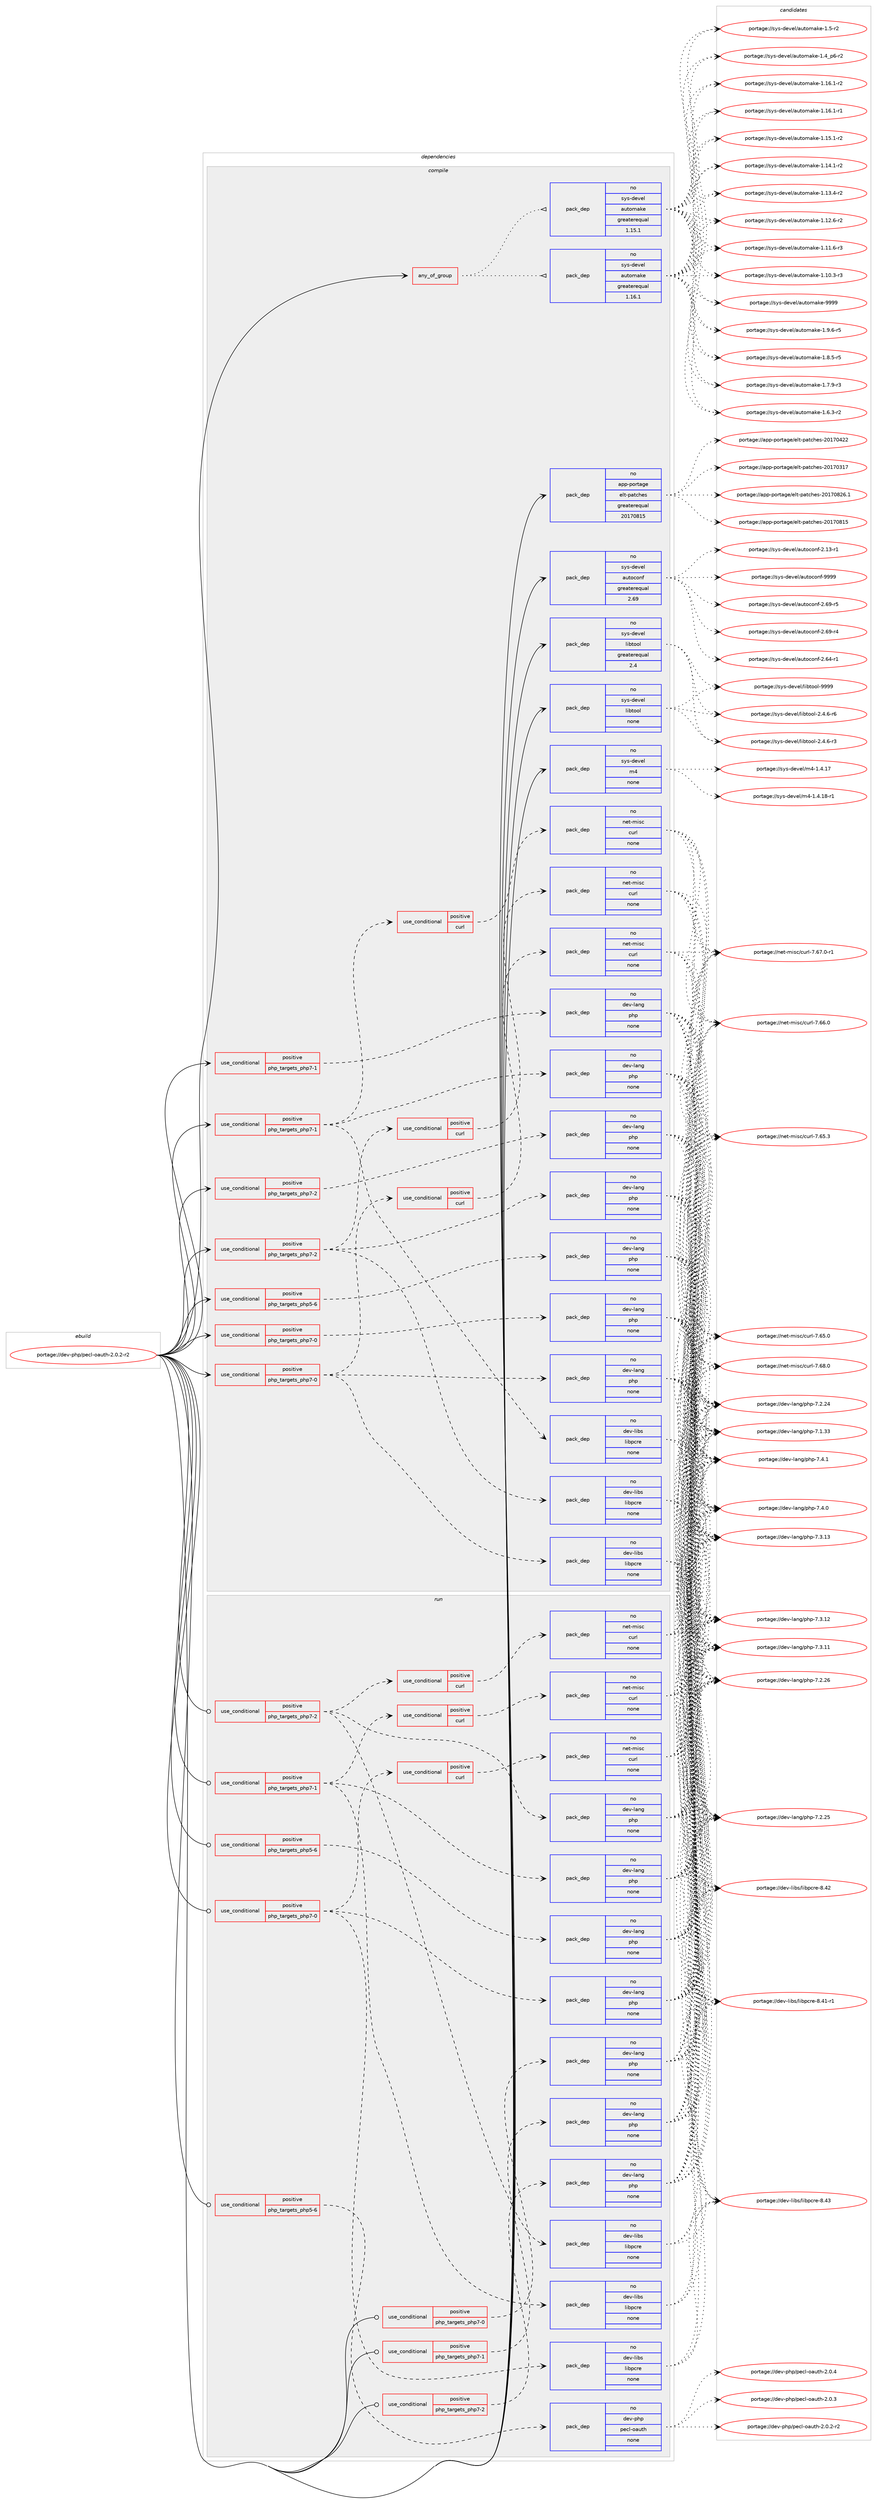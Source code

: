 digraph prolog {

# *************
# Graph options
# *************

newrank=true;
concentrate=true;
compound=true;
graph [rankdir=LR,fontname=Helvetica,fontsize=10,ranksep=1.5];#, ranksep=2.5, nodesep=0.2];
edge  [arrowhead=vee];
node  [fontname=Helvetica,fontsize=10];

# **********
# The ebuild
# **********

subgraph cluster_leftcol {
color=gray;
label=<<i>ebuild</i>>;
id [label="portage://dev-php/pecl-oauth-2.0.2-r2", color=red, width=4, href="../dev-php/pecl-oauth-2.0.2-r2.svg"];
}

# ****************
# The dependencies
# ****************

subgraph cluster_midcol {
color=gray;
label=<<i>dependencies</i>>;
subgraph cluster_compile {
fillcolor="#eeeeee";
style=filled;
label=<<i>compile</i>>;
subgraph any4803 {
dependency475740 [label=<<TABLE BORDER="0" CELLBORDER="1" CELLSPACING="0" CELLPADDING="4"><TR><TD CELLPADDING="10">any_of_group</TD></TR></TABLE>>, shape=none, color=red];subgraph pack350325 {
dependency475741 [label=<<TABLE BORDER="0" CELLBORDER="1" CELLSPACING="0" CELLPADDING="4" WIDTH="220"><TR><TD ROWSPAN="6" CELLPADDING="30">pack_dep</TD></TR><TR><TD WIDTH="110">no</TD></TR><TR><TD>sys-devel</TD></TR><TR><TD>automake</TD></TR><TR><TD>greaterequal</TD></TR><TR><TD>1.16.1</TD></TR></TABLE>>, shape=none, color=blue];
}
dependency475740:e -> dependency475741:w [weight=20,style="dotted",arrowhead="oinv"];
subgraph pack350326 {
dependency475742 [label=<<TABLE BORDER="0" CELLBORDER="1" CELLSPACING="0" CELLPADDING="4" WIDTH="220"><TR><TD ROWSPAN="6" CELLPADDING="30">pack_dep</TD></TR><TR><TD WIDTH="110">no</TD></TR><TR><TD>sys-devel</TD></TR><TR><TD>automake</TD></TR><TR><TD>greaterequal</TD></TR><TR><TD>1.15.1</TD></TR></TABLE>>, shape=none, color=blue];
}
dependency475740:e -> dependency475742:w [weight=20,style="dotted",arrowhead="oinv"];
}
id:e -> dependency475740:w [weight=20,style="solid",arrowhead="vee"];
subgraph cond120387 {
dependency475743 [label=<<TABLE BORDER="0" CELLBORDER="1" CELLSPACING="0" CELLPADDING="4"><TR><TD ROWSPAN="3" CELLPADDING="10">use_conditional</TD></TR><TR><TD>positive</TD></TR><TR><TD>php_targets_php5-6</TD></TR></TABLE>>, shape=none, color=red];
subgraph pack350327 {
dependency475744 [label=<<TABLE BORDER="0" CELLBORDER="1" CELLSPACING="0" CELLPADDING="4" WIDTH="220"><TR><TD ROWSPAN="6" CELLPADDING="30">pack_dep</TD></TR><TR><TD WIDTH="110">no</TD></TR><TR><TD>dev-lang</TD></TR><TR><TD>php</TD></TR><TR><TD>none</TD></TR><TR><TD></TD></TR></TABLE>>, shape=none, color=blue];
}
dependency475743:e -> dependency475744:w [weight=20,style="dashed",arrowhead="vee"];
}
id:e -> dependency475743:w [weight=20,style="solid",arrowhead="vee"];
subgraph cond120388 {
dependency475745 [label=<<TABLE BORDER="0" CELLBORDER="1" CELLSPACING="0" CELLPADDING="4"><TR><TD ROWSPAN="3" CELLPADDING="10">use_conditional</TD></TR><TR><TD>positive</TD></TR><TR><TD>php_targets_php7-0</TD></TR></TABLE>>, shape=none, color=red];
subgraph pack350328 {
dependency475746 [label=<<TABLE BORDER="0" CELLBORDER="1" CELLSPACING="0" CELLPADDING="4" WIDTH="220"><TR><TD ROWSPAN="6" CELLPADDING="30">pack_dep</TD></TR><TR><TD WIDTH="110">no</TD></TR><TR><TD>dev-lang</TD></TR><TR><TD>php</TD></TR><TR><TD>none</TD></TR><TR><TD></TD></TR></TABLE>>, shape=none, color=blue];
}
dependency475745:e -> dependency475746:w [weight=20,style="dashed",arrowhead="vee"];
}
id:e -> dependency475745:w [weight=20,style="solid",arrowhead="vee"];
subgraph cond120389 {
dependency475747 [label=<<TABLE BORDER="0" CELLBORDER="1" CELLSPACING="0" CELLPADDING="4"><TR><TD ROWSPAN="3" CELLPADDING="10">use_conditional</TD></TR><TR><TD>positive</TD></TR><TR><TD>php_targets_php7-0</TD></TR></TABLE>>, shape=none, color=red];
subgraph pack350329 {
dependency475748 [label=<<TABLE BORDER="0" CELLBORDER="1" CELLSPACING="0" CELLPADDING="4" WIDTH="220"><TR><TD ROWSPAN="6" CELLPADDING="30">pack_dep</TD></TR><TR><TD WIDTH="110">no</TD></TR><TR><TD>dev-lang</TD></TR><TR><TD>php</TD></TR><TR><TD>none</TD></TR><TR><TD></TD></TR></TABLE>>, shape=none, color=blue];
}
dependency475747:e -> dependency475748:w [weight=20,style="dashed",arrowhead="vee"];
subgraph pack350330 {
dependency475749 [label=<<TABLE BORDER="0" CELLBORDER="1" CELLSPACING="0" CELLPADDING="4" WIDTH="220"><TR><TD ROWSPAN="6" CELLPADDING="30">pack_dep</TD></TR><TR><TD WIDTH="110">no</TD></TR><TR><TD>dev-libs</TD></TR><TR><TD>libpcre</TD></TR><TR><TD>none</TD></TR><TR><TD></TD></TR></TABLE>>, shape=none, color=blue];
}
dependency475747:e -> dependency475749:w [weight=20,style="dashed",arrowhead="vee"];
subgraph cond120390 {
dependency475750 [label=<<TABLE BORDER="0" CELLBORDER="1" CELLSPACING="0" CELLPADDING="4"><TR><TD ROWSPAN="3" CELLPADDING="10">use_conditional</TD></TR><TR><TD>positive</TD></TR><TR><TD>curl</TD></TR></TABLE>>, shape=none, color=red];
subgraph pack350331 {
dependency475751 [label=<<TABLE BORDER="0" CELLBORDER="1" CELLSPACING="0" CELLPADDING="4" WIDTH="220"><TR><TD ROWSPAN="6" CELLPADDING="30">pack_dep</TD></TR><TR><TD WIDTH="110">no</TD></TR><TR><TD>net-misc</TD></TR><TR><TD>curl</TD></TR><TR><TD>none</TD></TR><TR><TD></TD></TR></TABLE>>, shape=none, color=blue];
}
dependency475750:e -> dependency475751:w [weight=20,style="dashed",arrowhead="vee"];
}
dependency475747:e -> dependency475750:w [weight=20,style="dashed",arrowhead="vee"];
}
id:e -> dependency475747:w [weight=20,style="solid",arrowhead="vee"];
subgraph cond120391 {
dependency475752 [label=<<TABLE BORDER="0" CELLBORDER="1" CELLSPACING="0" CELLPADDING="4"><TR><TD ROWSPAN="3" CELLPADDING="10">use_conditional</TD></TR><TR><TD>positive</TD></TR><TR><TD>php_targets_php7-1</TD></TR></TABLE>>, shape=none, color=red];
subgraph pack350332 {
dependency475753 [label=<<TABLE BORDER="0" CELLBORDER="1" CELLSPACING="0" CELLPADDING="4" WIDTH="220"><TR><TD ROWSPAN="6" CELLPADDING="30">pack_dep</TD></TR><TR><TD WIDTH="110">no</TD></TR><TR><TD>dev-lang</TD></TR><TR><TD>php</TD></TR><TR><TD>none</TD></TR><TR><TD></TD></TR></TABLE>>, shape=none, color=blue];
}
dependency475752:e -> dependency475753:w [weight=20,style="dashed",arrowhead="vee"];
}
id:e -> dependency475752:w [weight=20,style="solid",arrowhead="vee"];
subgraph cond120392 {
dependency475754 [label=<<TABLE BORDER="0" CELLBORDER="1" CELLSPACING="0" CELLPADDING="4"><TR><TD ROWSPAN="3" CELLPADDING="10">use_conditional</TD></TR><TR><TD>positive</TD></TR><TR><TD>php_targets_php7-1</TD></TR></TABLE>>, shape=none, color=red];
subgraph pack350333 {
dependency475755 [label=<<TABLE BORDER="0" CELLBORDER="1" CELLSPACING="0" CELLPADDING="4" WIDTH="220"><TR><TD ROWSPAN="6" CELLPADDING="30">pack_dep</TD></TR><TR><TD WIDTH="110">no</TD></TR><TR><TD>dev-lang</TD></TR><TR><TD>php</TD></TR><TR><TD>none</TD></TR><TR><TD></TD></TR></TABLE>>, shape=none, color=blue];
}
dependency475754:e -> dependency475755:w [weight=20,style="dashed",arrowhead="vee"];
subgraph pack350334 {
dependency475756 [label=<<TABLE BORDER="0" CELLBORDER="1" CELLSPACING="0" CELLPADDING="4" WIDTH="220"><TR><TD ROWSPAN="6" CELLPADDING="30">pack_dep</TD></TR><TR><TD WIDTH="110">no</TD></TR><TR><TD>dev-libs</TD></TR><TR><TD>libpcre</TD></TR><TR><TD>none</TD></TR><TR><TD></TD></TR></TABLE>>, shape=none, color=blue];
}
dependency475754:e -> dependency475756:w [weight=20,style="dashed",arrowhead="vee"];
subgraph cond120393 {
dependency475757 [label=<<TABLE BORDER="0" CELLBORDER="1" CELLSPACING="0" CELLPADDING="4"><TR><TD ROWSPAN="3" CELLPADDING="10">use_conditional</TD></TR><TR><TD>positive</TD></TR><TR><TD>curl</TD></TR></TABLE>>, shape=none, color=red];
subgraph pack350335 {
dependency475758 [label=<<TABLE BORDER="0" CELLBORDER="1" CELLSPACING="0" CELLPADDING="4" WIDTH="220"><TR><TD ROWSPAN="6" CELLPADDING="30">pack_dep</TD></TR><TR><TD WIDTH="110">no</TD></TR><TR><TD>net-misc</TD></TR><TR><TD>curl</TD></TR><TR><TD>none</TD></TR><TR><TD></TD></TR></TABLE>>, shape=none, color=blue];
}
dependency475757:e -> dependency475758:w [weight=20,style="dashed",arrowhead="vee"];
}
dependency475754:e -> dependency475757:w [weight=20,style="dashed",arrowhead="vee"];
}
id:e -> dependency475754:w [weight=20,style="solid",arrowhead="vee"];
subgraph cond120394 {
dependency475759 [label=<<TABLE BORDER="0" CELLBORDER="1" CELLSPACING="0" CELLPADDING="4"><TR><TD ROWSPAN="3" CELLPADDING="10">use_conditional</TD></TR><TR><TD>positive</TD></TR><TR><TD>php_targets_php7-2</TD></TR></TABLE>>, shape=none, color=red];
subgraph pack350336 {
dependency475760 [label=<<TABLE BORDER="0" CELLBORDER="1" CELLSPACING="0" CELLPADDING="4" WIDTH="220"><TR><TD ROWSPAN="6" CELLPADDING="30">pack_dep</TD></TR><TR><TD WIDTH="110">no</TD></TR><TR><TD>dev-lang</TD></TR><TR><TD>php</TD></TR><TR><TD>none</TD></TR><TR><TD></TD></TR></TABLE>>, shape=none, color=blue];
}
dependency475759:e -> dependency475760:w [weight=20,style="dashed",arrowhead="vee"];
}
id:e -> dependency475759:w [weight=20,style="solid",arrowhead="vee"];
subgraph cond120395 {
dependency475761 [label=<<TABLE BORDER="0" CELLBORDER="1" CELLSPACING="0" CELLPADDING="4"><TR><TD ROWSPAN="3" CELLPADDING="10">use_conditional</TD></TR><TR><TD>positive</TD></TR><TR><TD>php_targets_php7-2</TD></TR></TABLE>>, shape=none, color=red];
subgraph pack350337 {
dependency475762 [label=<<TABLE BORDER="0" CELLBORDER="1" CELLSPACING="0" CELLPADDING="4" WIDTH="220"><TR><TD ROWSPAN="6" CELLPADDING="30">pack_dep</TD></TR><TR><TD WIDTH="110">no</TD></TR><TR><TD>dev-lang</TD></TR><TR><TD>php</TD></TR><TR><TD>none</TD></TR><TR><TD></TD></TR></TABLE>>, shape=none, color=blue];
}
dependency475761:e -> dependency475762:w [weight=20,style="dashed",arrowhead="vee"];
subgraph pack350338 {
dependency475763 [label=<<TABLE BORDER="0" CELLBORDER="1" CELLSPACING="0" CELLPADDING="4" WIDTH="220"><TR><TD ROWSPAN="6" CELLPADDING="30">pack_dep</TD></TR><TR><TD WIDTH="110">no</TD></TR><TR><TD>dev-libs</TD></TR><TR><TD>libpcre</TD></TR><TR><TD>none</TD></TR><TR><TD></TD></TR></TABLE>>, shape=none, color=blue];
}
dependency475761:e -> dependency475763:w [weight=20,style="dashed",arrowhead="vee"];
subgraph cond120396 {
dependency475764 [label=<<TABLE BORDER="0" CELLBORDER="1" CELLSPACING="0" CELLPADDING="4"><TR><TD ROWSPAN="3" CELLPADDING="10">use_conditional</TD></TR><TR><TD>positive</TD></TR><TR><TD>curl</TD></TR></TABLE>>, shape=none, color=red];
subgraph pack350339 {
dependency475765 [label=<<TABLE BORDER="0" CELLBORDER="1" CELLSPACING="0" CELLPADDING="4" WIDTH="220"><TR><TD ROWSPAN="6" CELLPADDING="30">pack_dep</TD></TR><TR><TD WIDTH="110">no</TD></TR><TR><TD>net-misc</TD></TR><TR><TD>curl</TD></TR><TR><TD>none</TD></TR><TR><TD></TD></TR></TABLE>>, shape=none, color=blue];
}
dependency475764:e -> dependency475765:w [weight=20,style="dashed",arrowhead="vee"];
}
dependency475761:e -> dependency475764:w [weight=20,style="dashed",arrowhead="vee"];
}
id:e -> dependency475761:w [weight=20,style="solid",arrowhead="vee"];
subgraph pack350340 {
dependency475766 [label=<<TABLE BORDER="0" CELLBORDER="1" CELLSPACING="0" CELLPADDING="4" WIDTH="220"><TR><TD ROWSPAN="6" CELLPADDING="30">pack_dep</TD></TR><TR><TD WIDTH="110">no</TD></TR><TR><TD>app-portage</TD></TR><TR><TD>elt-patches</TD></TR><TR><TD>greaterequal</TD></TR><TR><TD>20170815</TD></TR></TABLE>>, shape=none, color=blue];
}
id:e -> dependency475766:w [weight=20,style="solid",arrowhead="vee"];
subgraph pack350341 {
dependency475767 [label=<<TABLE BORDER="0" CELLBORDER="1" CELLSPACING="0" CELLPADDING="4" WIDTH="220"><TR><TD ROWSPAN="6" CELLPADDING="30">pack_dep</TD></TR><TR><TD WIDTH="110">no</TD></TR><TR><TD>sys-devel</TD></TR><TR><TD>autoconf</TD></TR><TR><TD>greaterequal</TD></TR><TR><TD>2.69</TD></TR></TABLE>>, shape=none, color=blue];
}
id:e -> dependency475767:w [weight=20,style="solid",arrowhead="vee"];
subgraph pack350342 {
dependency475768 [label=<<TABLE BORDER="0" CELLBORDER="1" CELLSPACING="0" CELLPADDING="4" WIDTH="220"><TR><TD ROWSPAN="6" CELLPADDING="30">pack_dep</TD></TR><TR><TD WIDTH="110">no</TD></TR><TR><TD>sys-devel</TD></TR><TR><TD>libtool</TD></TR><TR><TD>greaterequal</TD></TR><TR><TD>2.4</TD></TR></TABLE>>, shape=none, color=blue];
}
id:e -> dependency475768:w [weight=20,style="solid",arrowhead="vee"];
subgraph pack350343 {
dependency475769 [label=<<TABLE BORDER="0" CELLBORDER="1" CELLSPACING="0" CELLPADDING="4" WIDTH="220"><TR><TD ROWSPAN="6" CELLPADDING="30">pack_dep</TD></TR><TR><TD WIDTH="110">no</TD></TR><TR><TD>sys-devel</TD></TR><TR><TD>libtool</TD></TR><TR><TD>none</TD></TR><TR><TD></TD></TR></TABLE>>, shape=none, color=blue];
}
id:e -> dependency475769:w [weight=20,style="solid",arrowhead="vee"];
subgraph pack350344 {
dependency475770 [label=<<TABLE BORDER="0" CELLBORDER="1" CELLSPACING="0" CELLPADDING="4" WIDTH="220"><TR><TD ROWSPAN="6" CELLPADDING="30">pack_dep</TD></TR><TR><TD WIDTH="110">no</TD></TR><TR><TD>sys-devel</TD></TR><TR><TD>m4</TD></TR><TR><TD>none</TD></TR><TR><TD></TD></TR></TABLE>>, shape=none, color=blue];
}
id:e -> dependency475770:w [weight=20,style="solid",arrowhead="vee"];
}
subgraph cluster_compileandrun {
fillcolor="#eeeeee";
style=filled;
label=<<i>compile and run</i>>;
}
subgraph cluster_run {
fillcolor="#eeeeee";
style=filled;
label=<<i>run</i>>;
subgraph cond120397 {
dependency475771 [label=<<TABLE BORDER="0" CELLBORDER="1" CELLSPACING="0" CELLPADDING="4"><TR><TD ROWSPAN="3" CELLPADDING="10">use_conditional</TD></TR><TR><TD>positive</TD></TR><TR><TD>php_targets_php5-6</TD></TR></TABLE>>, shape=none, color=red];
subgraph pack350345 {
dependency475772 [label=<<TABLE BORDER="0" CELLBORDER="1" CELLSPACING="0" CELLPADDING="4" WIDTH="220"><TR><TD ROWSPAN="6" CELLPADDING="30">pack_dep</TD></TR><TR><TD WIDTH="110">no</TD></TR><TR><TD>dev-lang</TD></TR><TR><TD>php</TD></TR><TR><TD>none</TD></TR><TR><TD></TD></TR></TABLE>>, shape=none, color=blue];
}
dependency475771:e -> dependency475772:w [weight=20,style="dashed",arrowhead="vee"];
}
id:e -> dependency475771:w [weight=20,style="solid",arrowhead="odot"];
subgraph cond120398 {
dependency475773 [label=<<TABLE BORDER="0" CELLBORDER="1" CELLSPACING="0" CELLPADDING="4"><TR><TD ROWSPAN="3" CELLPADDING="10">use_conditional</TD></TR><TR><TD>positive</TD></TR><TR><TD>php_targets_php5-6</TD></TR></TABLE>>, shape=none, color=red];
subgraph pack350346 {
dependency475774 [label=<<TABLE BORDER="0" CELLBORDER="1" CELLSPACING="0" CELLPADDING="4" WIDTH="220"><TR><TD ROWSPAN="6" CELLPADDING="30">pack_dep</TD></TR><TR><TD WIDTH="110">no</TD></TR><TR><TD>dev-php</TD></TR><TR><TD>pecl-oauth</TD></TR><TR><TD>none</TD></TR><TR><TD></TD></TR></TABLE>>, shape=none, color=blue];
}
dependency475773:e -> dependency475774:w [weight=20,style="dashed",arrowhead="vee"];
}
id:e -> dependency475773:w [weight=20,style="solid",arrowhead="odot"];
subgraph cond120399 {
dependency475775 [label=<<TABLE BORDER="0" CELLBORDER="1" CELLSPACING="0" CELLPADDING="4"><TR><TD ROWSPAN="3" CELLPADDING="10">use_conditional</TD></TR><TR><TD>positive</TD></TR><TR><TD>php_targets_php7-0</TD></TR></TABLE>>, shape=none, color=red];
subgraph pack350347 {
dependency475776 [label=<<TABLE BORDER="0" CELLBORDER="1" CELLSPACING="0" CELLPADDING="4" WIDTH="220"><TR><TD ROWSPAN="6" CELLPADDING="30">pack_dep</TD></TR><TR><TD WIDTH="110">no</TD></TR><TR><TD>dev-lang</TD></TR><TR><TD>php</TD></TR><TR><TD>none</TD></TR><TR><TD></TD></TR></TABLE>>, shape=none, color=blue];
}
dependency475775:e -> dependency475776:w [weight=20,style="dashed",arrowhead="vee"];
}
id:e -> dependency475775:w [weight=20,style="solid",arrowhead="odot"];
subgraph cond120400 {
dependency475777 [label=<<TABLE BORDER="0" CELLBORDER="1" CELLSPACING="0" CELLPADDING="4"><TR><TD ROWSPAN="3" CELLPADDING="10">use_conditional</TD></TR><TR><TD>positive</TD></TR><TR><TD>php_targets_php7-0</TD></TR></TABLE>>, shape=none, color=red];
subgraph pack350348 {
dependency475778 [label=<<TABLE BORDER="0" CELLBORDER="1" CELLSPACING="0" CELLPADDING="4" WIDTH="220"><TR><TD ROWSPAN="6" CELLPADDING="30">pack_dep</TD></TR><TR><TD WIDTH="110">no</TD></TR><TR><TD>dev-lang</TD></TR><TR><TD>php</TD></TR><TR><TD>none</TD></TR><TR><TD></TD></TR></TABLE>>, shape=none, color=blue];
}
dependency475777:e -> dependency475778:w [weight=20,style="dashed",arrowhead="vee"];
subgraph pack350349 {
dependency475779 [label=<<TABLE BORDER="0" CELLBORDER="1" CELLSPACING="0" CELLPADDING="4" WIDTH="220"><TR><TD ROWSPAN="6" CELLPADDING="30">pack_dep</TD></TR><TR><TD WIDTH="110">no</TD></TR><TR><TD>dev-libs</TD></TR><TR><TD>libpcre</TD></TR><TR><TD>none</TD></TR><TR><TD></TD></TR></TABLE>>, shape=none, color=blue];
}
dependency475777:e -> dependency475779:w [weight=20,style="dashed",arrowhead="vee"];
subgraph cond120401 {
dependency475780 [label=<<TABLE BORDER="0" CELLBORDER="1" CELLSPACING="0" CELLPADDING="4"><TR><TD ROWSPAN="3" CELLPADDING="10">use_conditional</TD></TR><TR><TD>positive</TD></TR><TR><TD>curl</TD></TR></TABLE>>, shape=none, color=red];
subgraph pack350350 {
dependency475781 [label=<<TABLE BORDER="0" CELLBORDER="1" CELLSPACING="0" CELLPADDING="4" WIDTH="220"><TR><TD ROWSPAN="6" CELLPADDING="30">pack_dep</TD></TR><TR><TD WIDTH="110">no</TD></TR><TR><TD>net-misc</TD></TR><TR><TD>curl</TD></TR><TR><TD>none</TD></TR><TR><TD></TD></TR></TABLE>>, shape=none, color=blue];
}
dependency475780:e -> dependency475781:w [weight=20,style="dashed",arrowhead="vee"];
}
dependency475777:e -> dependency475780:w [weight=20,style="dashed",arrowhead="vee"];
}
id:e -> dependency475777:w [weight=20,style="solid",arrowhead="odot"];
subgraph cond120402 {
dependency475782 [label=<<TABLE BORDER="0" CELLBORDER="1" CELLSPACING="0" CELLPADDING="4"><TR><TD ROWSPAN="3" CELLPADDING="10">use_conditional</TD></TR><TR><TD>positive</TD></TR><TR><TD>php_targets_php7-1</TD></TR></TABLE>>, shape=none, color=red];
subgraph pack350351 {
dependency475783 [label=<<TABLE BORDER="0" CELLBORDER="1" CELLSPACING="0" CELLPADDING="4" WIDTH="220"><TR><TD ROWSPAN="6" CELLPADDING="30">pack_dep</TD></TR><TR><TD WIDTH="110">no</TD></TR><TR><TD>dev-lang</TD></TR><TR><TD>php</TD></TR><TR><TD>none</TD></TR><TR><TD></TD></TR></TABLE>>, shape=none, color=blue];
}
dependency475782:e -> dependency475783:w [weight=20,style="dashed",arrowhead="vee"];
}
id:e -> dependency475782:w [weight=20,style="solid",arrowhead="odot"];
subgraph cond120403 {
dependency475784 [label=<<TABLE BORDER="0" CELLBORDER="1" CELLSPACING="0" CELLPADDING="4"><TR><TD ROWSPAN="3" CELLPADDING="10">use_conditional</TD></TR><TR><TD>positive</TD></TR><TR><TD>php_targets_php7-1</TD></TR></TABLE>>, shape=none, color=red];
subgraph pack350352 {
dependency475785 [label=<<TABLE BORDER="0" CELLBORDER="1" CELLSPACING="0" CELLPADDING="4" WIDTH="220"><TR><TD ROWSPAN="6" CELLPADDING="30">pack_dep</TD></TR><TR><TD WIDTH="110">no</TD></TR><TR><TD>dev-lang</TD></TR><TR><TD>php</TD></TR><TR><TD>none</TD></TR><TR><TD></TD></TR></TABLE>>, shape=none, color=blue];
}
dependency475784:e -> dependency475785:w [weight=20,style="dashed",arrowhead="vee"];
subgraph pack350353 {
dependency475786 [label=<<TABLE BORDER="0" CELLBORDER="1" CELLSPACING="0" CELLPADDING="4" WIDTH="220"><TR><TD ROWSPAN="6" CELLPADDING="30">pack_dep</TD></TR><TR><TD WIDTH="110">no</TD></TR><TR><TD>dev-libs</TD></TR><TR><TD>libpcre</TD></TR><TR><TD>none</TD></TR><TR><TD></TD></TR></TABLE>>, shape=none, color=blue];
}
dependency475784:e -> dependency475786:w [weight=20,style="dashed",arrowhead="vee"];
subgraph cond120404 {
dependency475787 [label=<<TABLE BORDER="0" CELLBORDER="1" CELLSPACING="0" CELLPADDING="4"><TR><TD ROWSPAN="3" CELLPADDING="10">use_conditional</TD></TR><TR><TD>positive</TD></TR><TR><TD>curl</TD></TR></TABLE>>, shape=none, color=red];
subgraph pack350354 {
dependency475788 [label=<<TABLE BORDER="0" CELLBORDER="1" CELLSPACING="0" CELLPADDING="4" WIDTH="220"><TR><TD ROWSPAN="6" CELLPADDING="30">pack_dep</TD></TR><TR><TD WIDTH="110">no</TD></TR><TR><TD>net-misc</TD></TR><TR><TD>curl</TD></TR><TR><TD>none</TD></TR><TR><TD></TD></TR></TABLE>>, shape=none, color=blue];
}
dependency475787:e -> dependency475788:w [weight=20,style="dashed",arrowhead="vee"];
}
dependency475784:e -> dependency475787:w [weight=20,style="dashed",arrowhead="vee"];
}
id:e -> dependency475784:w [weight=20,style="solid",arrowhead="odot"];
subgraph cond120405 {
dependency475789 [label=<<TABLE BORDER="0" CELLBORDER="1" CELLSPACING="0" CELLPADDING="4"><TR><TD ROWSPAN="3" CELLPADDING="10">use_conditional</TD></TR><TR><TD>positive</TD></TR><TR><TD>php_targets_php7-2</TD></TR></TABLE>>, shape=none, color=red];
subgraph pack350355 {
dependency475790 [label=<<TABLE BORDER="0" CELLBORDER="1" CELLSPACING="0" CELLPADDING="4" WIDTH="220"><TR><TD ROWSPAN="6" CELLPADDING="30">pack_dep</TD></TR><TR><TD WIDTH="110">no</TD></TR><TR><TD>dev-lang</TD></TR><TR><TD>php</TD></TR><TR><TD>none</TD></TR><TR><TD></TD></TR></TABLE>>, shape=none, color=blue];
}
dependency475789:e -> dependency475790:w [weight=20,style="dashed",arrowhead="vee"];
}
id:e -> dependency475789:w [weight=20,style="solid",arrowhead="odot"];
subgraph cond120406 {
dependency475791 [label=<<TABLE BORDER="0" CELLBORDER="1" CELLSPACING="0" CELLPADDING="4"><TR><TD ROWSPAN="3" CELLPADDING="10">use_conditional</TD></TR><TR><TD>positive</TD></TR><TR><TD>php_targets_php7-2</TD></TR></TABLE>>, shape=none, color=red];
subgraph pack350356 {
dependency475792 [label=<<TABLE BORDER="0" CELLBORDER="1" CELLSPACING="0" CELLPADDING="4" WIDTH="220"><TR><TD ROWSPAN="6" CELLPADDING="30">pack_dep</TD></TR><TR><TD WIDTH="110">no</TD></TR><TR><TD>dev-lang</TD></TR><TR><TD>php</TD></TR><TR><TD>none</TD></TR><TR><TD></TD></TR></TABLE>>, shape=none, color=blue];
}
dependency475791:e -> dependency475792:w [weight=20,style="dashed",arrowhead="vee"];
subgraph pack350357 {
dependency475793 [label=<<TABLE BORDER="0" CELLBORDER="1" CELLSPACING="0" CELLPADDING="4" WIDTH="220"><TR><TD ROWSPAN="6" CELLPADDING="30">pack_dep</TD></TR><TR><TD WIDTH="110">no</TD></TR><TR><TD>dev-libs</TD></TR><TR><TD>libpcre</TD></TR><TR><TD>none</TD></TR><TR><TD></TD></TR></TABLE>>, shape=none, color=blue];
}
dependency475791:e -> dependency475793:w [weight=20,style="dashed",arrowhead="vee"];
subgraph cond120407 {
dependency475794 [label=<<TABLE BORDER="0" CELLBORDER="1" CELLSPACING="0" CELLPADDING="4"><TR><TD ROWSPAN="3" CELLPADDING="10">use_conditional</TD></TR><TR><TD>positive</TD></TR><TR><TD>curl</TD></TR></TABLE>>, shape=none, color=red];
subgraph pack350358 {
dependency475795 [label=<<TABLE BORDER="0" CELLBORDER="1" CELLSPACING="0" CELLPADDING="4" WIDTH="220"><TR><TD ROWSPAN="6" CELLPADDING="30">pack_dep</TD></TR><TR><TD WIDTH="110">no</TD></TR><TR><TD>net-misc</TD></TR><TR><TD>curl</TD></TR><TR><TD>none</TD></TR><TR><TD></TD></TR></TABLE>>, shape=none, color=blue];
}
dependency475794:e -> dependency475795:w [weight=20,style="dashed",arrowhead="vee"];
}
dependency475791:e -> dependency475794:w [weight=20,style="dashed",arrowhead="vee"];
}
id:e -> dependency475791:w [weight=20,style="solid",arrowhead="odot"];
}
}

# **************
# The candidates
# **************

subgraph cluster_choices {
rank=same;
color=gray;
label=<<i>candidates</i>>;

subgraph choice350325 {
color=black;
nodesep=1;
choice115121115451001011181011084797117116111109971071014557575757 [label="portage://sys-devel/automake-9999", color=red, width=4,href="../sys-devel/automake-9999.svg"];
choice115121115451001011181011084797117116111109971071014549465746544511453 [label="portage://sys-devel/automake-1.9.6-r5", color=red, width=4,href="../sys-devel/automake-1.9.6-r5.svg"];
choice115121115451001011181011084797117116111109971071014549465646534511453 [label="portage://sys-devel/automake-1.8.5-r5", color=red, width=4,href="../sys-devel/automake-1.8.5-r5.svg"];
choice115121115451001011181011084797117116111109971071014549465546574511451 [label="portage://sys-devel/automake-1.7.9-r3", color=red, width=4,href="../sys-devel/automake-1.7.9-r3.svg"];
choice115121115451001011181011084797117116111109971071014549465446514511450 [label="portage://sys-devel/automake-1.6.3-r2", color=red, width=4,href="../sys-devel/automake-1.6.3-r2.svg"];
choice11512111545100101118101108479711711611110997107101454946534511450 [label="portage://sys-devel/automake-1.5-r2", color=red, width=4,href="../sys-devel/automake-1.5-r2.svg"];
choice115121115451001011181011084797117116111109971071014549465295112544511450 [label="portage://sys-devel/automake-1.4_p6-r2", color=red, width=4,href="../sys-devel/automake-1.4_p6-r2.svg"];
choice11512111545100101118101108479711711611110997107101454946495446494511450 [label="portage://sys-devel/automake-1.16.1-r2", color=red, width=4,href="../sys-devel/automake-1.16.1-r2.svg"];
choice11512111545100101118101108479711711611110997107101454946495446494511449 [label="portage://sys-devel/automake-1.16.1-r1", color=red, width=4,href="../sys-devel/automake-1.16.1-r1.svg"];
choice11512111545100101118101108479711711611110997107101454946495346494511450 [label="portage://sys-devel/automake-1.15.1-r2", color=red, width=4,href="../sys-devel/automake-1.15.1-r2.svg"];
choice11512111545100101118101108479711711611110997107101454946495246494511450 [label="portage://sys-devel/automake-1.14.1-r2", color=red, width=4,href="../sys-devel/automake-1.14.1-r2.svg"];
choice11512111545100101118101108479711711611110997107101454946495146524511450 [label="portage://sys-devel/automake-1.13.4-r2", color=red, width=4,href="../sys-devel/automake-1.13.4-r2.svg"];
choice11512111545100101118101108479711711611110997107101454946495046544511450 [label="portage://sys-devel/automake-1.12.6-r2", color=red, width=4,href="../sys-devel/automake-1.12.6-r2.svg"];
choice11512111545100101118101108479711711611110997107101454946494946544511451 [label="portage://sys-devel/automake-1.11.6-r3", color=red, width=4,href="../sys-devel/automake-1.11.6-r3.svg"];
choice11512111545100101118101108479711711611110997107101454946494846514511451 [label="portage://sys-devel/automake-1.10.3-r3", color=red, width=4,href="../sys-devel/automake-1.10.3-r3.svg"];
dependency475741:e -> choice115121115451001011181011084797117116111109971071014557575757:w [style=dotted,weight="100"];
dependency475741:e -> choice115121115451001011181011084797117116111109971071014549465746544511453:w [style=dotted,weight="100"];
dependency475741:e -> choice115121115451001011181011084797117116111109971071014549465646534511453:w [style=dotted,weight="100"];
dependency475741:e -> choice115121115451001011181011084797117116111109971071014549465546574511451:w [style=dotted,weight="100"];
dependency475741:e -> choice115121115451001011181011084797117116111109971071014549465446514511450:w [style=dotted,weight="100"];
dependency475741:e -> choice11512111545100101118101108479711711611110997107101454946534511450:w [style=dotted,weight="100"];
dependency475741:e -> choice115121115451001011181011084797117116111109971071014549465295112544511450:w [style=dotted,weight="100"];
dependency475741:e -> choice11512111545100101118101108479711711611110997107101454946495446494511450:w [style=dotted,weight="100"];
dependency475741:e -> choice11512111545100101118101108479711711611110997107101454946495446494511449:w [style=dotted,weight="100"];
dependency475741:e -> choice11512111545100101118101108479711711611110997107101454946495346494511450:w [style=dotted,weight="100"];
dependency475741:e -> choice11512111545100101118101108479711711611110997107101454946495246494511450:w [style=dotted,weight="100"];
dependency475741:e -> choice11512111545100101118101108479711711611110997107101454946495146524511450:w [style=dotted,weight="100"];
dependency475741:e -> choice11512111545100101118101108479711711611110997107101454946495046544511450:w [style=dotted,weight="100"];
dependency475741:e -> choice11512111545100101118101108479711711611110997107101454946494946544511451:w [style=dotted,weight="100"];
dependency475741:e -> choice11512111545100101118101108479711711611110997107101454946494846514511451:w [style=dotted,weight="100"];
}
subgraph choice350326 {
color=black;
nodesep=1;
choice115121115451001011181011084797117116111109971071014557575757 [label="portage://sys-devel/automake-9999", color=red, width=4,href="../sys-devel/automake-9999.svg"];
choice115121115451001011181011084797117116111109971071014549465746544511453 [label="portage://sys-devel/automake-1.9.6-r5", color=red, width=4,href="../sys-devel/automake-1.9.6-r5.svg"];
choice115121115451001011181011084797117116111109971071014549465646534511453 [label="portage://sys-devel/automake-1.8.5-r5", color=red, width=4,href="../sys-devel/automake-1.8.5-r5.svg"];
choice115121115451001011181011084797117116111109971071014549465546574511451 [label="portage://sys-devel/automake-1.7.9-r3", color=red, width=4,href="../sys-devel/automake-1.7.9-r3.svg"];
choice115121115451001011181011084797117116111109971071014549465446514511450 [label="portage://sys-devel/automake-1.6.3-r2", color=red, width=4,href="../sys-devel/automake-1.6.3-r2.svg"];
choice11512111545100101118101108479711711611110997107101454946534511450 [label="portage://sys-devel/automake-1.5-r2", color=red, width=4,href="../sys-devel/automake-1.5-r2.svg"];
choice115121115451001011181011084797117116111109971071014549465295112544511450 [label="portage://sys-devel/automake-1.4_p6-r2", color=red, width=4,href="../sys-devel/automake-1.4_p6-r2.svg"];
choice11512111545100101118101108479711711611110997107101454946495446494511450 [label="portage://sys-devel/automake-1.16.1-r2", color=red, width=4,href="../sys-devel/automake-1.16.1-r2.svg"];
choice11512111545100101118101108479711711611110997107101454946495446494511449 [label="portage://sys-devel/automake-1.16.1-r1", color=red, width=4,href="../sys-devel/automake-1.16.1-r1.svg"];
choice11512111545100101118101108479711711611110997107101454946495346494511450 [label="portage://sys-devel/automake-1.15.1-r2", color=red, width=4,href="../sys-devel/automake-1.15.1-r2.svg"];
choice11512111545100101118101108479711711611110997107101454946495246494511450 [label="portage://sys-devel/automake-1.14.1-r2", color=red, width=4,href="../sys-devel/automake-1.14.1-r2.svg"];
choice11512111545100101118101108479711711611110997107101454946495146524511450 [label="portage://sys-devel/automake-1.13.4-r2", color=red, width=4,href="../sys-devel/automake-1.13.4-r2.svg"];
choice11512111545100101118101108479711711611110997107101454946495046544511450 [label="portage://sys-devel/automake-1.12.6-r2", color=red, width=4,href="../sys-devel/automake-1.12.6-r2.svg"];
choice11512111545100101118101108479711711611110997107101454946494946544511451 [label="portage://sys-devel/automake-1.11.6-r3", color=red, width=4,href="../sys-devel/automake-1.11.6-r3.svg"];
choice11512111545100101118101108479711711611110997107101454946494846514511451 [label="portage://sys-devel/automake-1.10.3-r3", color=red, width=4,href="../sys-devel/automake-1.10.3-r3.svg"];
dependency475742:e -> choice115121115451001011181011084797117116111109971071014557575757:w [style=dotted,weight="100"];
dependency475742:e -> choice115121115451001011181011084797117116111109971071014549465746544511453:w [style=dotted,weight="100"];
dependency475742:e -> choice115121115451001011181011084797117116111109971071014549465646534511453:w [style=dotted,weight="100"];
dependency475742:e -> choice115121115451001011181011084797117116111109971071014549465546574511451:w [style=dotted,weight="100"];
dependency475742:e -> choice115121115451001011181011084797117116111109971071014549465446514511450:w [style=dotted,weight="100"];
dependency475742:e -> choice11512111545100101118101108479711711611110997107101454946534511450:w [style=dotted,weight="100"];
dependency475742:e -> choice115121115451001011181011084797117116111109971071014549465295112544511450:w [style=dotted,weight="100"];
dependency475742:e -> choice11512111545100101118101108479711711611110997107101454946495446494511450:w [style=dotted,weight="100"];
dependency475742:e -> choice11512111545100101118101108479711711611110997107101454946495446494511449:w [style=dotted,weight="100"];
dependency475742:e -> choice11512111545100101118101108479711711611110997107101454946495346494511450:w [style=dotted,weight="100"];
dependency475742:e -> choice11512111545100101118101108479711711611110997107101454946495246494511450:w [style=dotted,weight="100"];
dependency475742:e -> choice11512111545100101118101108479711711611110997107101454946495146524511450:w [style=dotted,weight="100"];
dependency475742:e -> choice11512111545100101118101108479711711611110997107101454946495046544511450:w [style=dotted,weight="100"];
dependency475742:e -> choice11512111545100101118101108479711711611110997107101454946494946544511451:w [style=dotted,weight="100"];
dependency475742:e -> choice11512111545100101118101108479711711611110997107101454946494846514511451:w [style=dotted,weight="100"];
}
subgraph choice350327 {
color=black;
nodesep=1;
choice100101118451089711010347112104112455546524649 [label="portage://dev-lang/php-7.4.1", color=red, width=4,href="../dev-lang/php-7.4.1.svg"];
choice100101118451089711010347112104112455546524648 [label="portage://dev-lang/php-7.4.0", color=red, width=4,href="../dev-lang/php-7.4.0.svg"];
choice10010111845108971101034711210411245554651464951 [label="portage://dev-lang/php-7.3.13", color=red, width=4,href="../dev-lang/php-7.3.13.svg"];
choice10010111845108971101034711210411245554651464950 [label="portage://dev-lang/php-7.3.12", color=red, width=4,href="../dev-lang/php-7.3.12.svg"];
choice10010111845108971101034711210411245554651464949 [label="portage://dev-lang/php-7.3.11", color=red, width=4,href="../dev-lang/php-7.3.11.svg"];
choice10010111845108971101034711210411245554650465054 [label="portage://dev-lang/php-7.2.26", color=red, width=4,href="../dev-lang/php-7.2.26.svg"];
choice10010111845108971101034711210411245554650465053 [label="portage://dev-lang/php-7.2.25", color=red, width=4,href="../dev-lang/php-7.2.25.svg"];
choice10010111845108971101034711210411245554650465052 [label="portage://dev-lang/php-7.2.24", color=red, width=4,href="../dev-lang/php-7.2.24.svg"];
choice10010111845108971101034711210411245554649465151 [label="portage://dev-lang/php-7.1.33", color=red, width=4,href="../dev-lang/php-7.1.33.svg"];
dependency475744:e -> choice100101118451089711010347112104112455546524649:w [style=dotted,weight="100"];
dependency475744:e -> choice100101118451089711010347112104112455546524648:w [style=dotted,weight="100"];
dependency475744:e -> choice10010111845108971101034711210411245554651464951:w [style=dotted,weight="100"];
dependency475744:e -> choice10010111845108971101034711210411245554651464950:w [style=dotted,weight="100"];
dependency475744:e -> choice10010111845108971101034711210411245554651464949:w [style=dotted,weight="100"];
dependency475744:e -> choice10010111845108971101034711210411245554650465054:w [style=dotted,weight="100"];
dependency475744:e -> choice10010111845108971101034711210411245554650465053:w [style=dotted,weight="100"];
dependency475744:e -> choice10010111845108971101034711210411245554650465052:w [style=dotted,weight="100"];
dependency475744:e -> choice10010111845108971101034711210411245554649465151:w [style=dotted,weight="100"];
}
subgraph choice350328 {
color=black;
nodesep=1;
choice100101118451089711010347112104112455546524649 [label="portage://dev-lang/php-7.4.1", color=red, width=4,href="../dev-lang/php-7.4.1.svg"];
choice100101118451089711010347112104112455546524648 [label="portage://dev-lang/php-7.4.0", color=red, width=4,href="../dev-lang/php-7.4.0.svg"];
choice10010111845108971101034711210411245554651464951 [label="portage://dev-lang/php-7.3.13", color=red, width=4,href="../dev-lang/php-7.3.13.svg"];
choice10010111845108971101034711210411245554651464950 [label="portage://dev-lang/php-7.3.12", color=red, width=4,href="../dev-lang/php-7.3.12.svg"];
choice10010111845108971101034711210411245554651464949 [label="portage://dev-lang/php-7.3.11", color=red, width=4,href="../dev-lang/php-7.3.11.svg"];
choice10010111845108971101034711210411245554650465054 [label="portage://dev-lang/php-7.2.26", color=red, width=4,href="../dev-lang/php-7.2.26.svg"];
choice10010111845108971101034711210411245554650465053 [label="portage://dev-lang/php-7.2.25", color=red, width=4,href="../dev-lang/php-7.2.25.svg"];
choice10010111845108971101034711210411245554650465052 [label="portage://dev-lang/php-7.2.24", color=red, width=4,href="../dev-lang/php-7.2.24.svg"];
choice10010111845108971101034711210411245554649465151 [label="portage://dev-lang/php-7.1.33", color=red, width=4,href="../dev-lang/php-7.1.33.svg"];
dependency475746:e -> choice100101118451089711010347112104112455546524649:w [style=dotted,weight="100"];
dependency475746:e -> choice100101118451089711010347112104112455546524648:w [style=dotted,weight="100"];
dependency475746:e -> choice10010111845108971101034711210411245554651464951:w [style=dotted,weight="100"];
dependency475746:e -> choice10010111845108971101034711210411245554651464950:w [style=dotted,weight="100"];
dependency475746:e -> choice10010111845108971101034711210411245554651464949:w [style=dotted,weight="100"];
dependency475746:e -> choice10010111845108971101034711210411245554650465054:w [style=dotted,weight="100"];
dependency475746:e -> choice10010111845108971101034711210411245554650465053:w [style=dotted,weight="100"];
dependency475746:e -> choice10010111845108971101034711210411245554650465052:w [style=dotted,weight="100"];
dependency475746:e -> choice10010111845108971101034711210411245554649465151:w [style=dotted,weight="100"];
}
subgraph choice350329 {
color=black;
nodesep=1;
choice100101118451089711010347112104112455546524649 [label="portage://dev-lang/php-7.4.1", color=red, width=4,href="../dev-lang/php-7.4.1.svg"];
choice100101118451089711010347112104112455546524648 [label="portage://dev-lang/php-7.4.0", color=red, width=4,href="../dev-lang/php-7.4.0.svg"];
choice10010111845108971101034711210411245554651464951 [label="portage://dev-lang/php-7.3.13", color=red, width=4,href="../dev-lang/php-7.3.13.svg"];
choice10010111845108971101034711210411245554651464950 [label="portage://dev-lang/php-7.3.12", color=red, width=4,href="../dev-lang/php-7.3.12.svg"];
choice10010111845108971101034711210411245554651464949 [label="portage://dev-lang/php-7.3.11", color=red, width=4,href="../dev-lang/php-7.3.11.svg"];
choice10010111845108971101034711210411245554650465054 [label="portage://dev-lang/php-7.2.26", color=red, width=4,href="../dev-lang/php-7.2.26.svg"];
choice10010111845108971101034711210411245554650465053 [label="portage://dev-lang/php-7.2.25", color=red, width=4,href="../dev-lang/php-7.2.25.svg"];
choice10010111845108971101034711210411245554650465052 [label="portage://dev-lang/php-7.2.24", color=red, width=4,href="../dev-lang/php-7.2.24.svg"];
choice10010111845108971101034711210411245554649465151 [label="portage://dev-lang/php-7.1.33", color=red, width=4,href="../dev-lang/php-7.1.33.svg"];
dependency475748:e -> choice100101118451089711010347112104112455546524649:w [style=dotted,weight="100"];
dependency475748:e -> choice100101118451089711010347112104112455546524648:w [style=dotted,weight="100"];
dependency475748:e -> choice10010111845108971101034711210411245554651464951:w [style=dotted,weight="100"];
dependency475748:e -> choice10010111845108971101034711210411245554651464950:w [style=dotted,weight="100"];
dependency475748:e -> choice10010111845108971101034711210411245554651464949:w [style=dotted,weight="100"];
dependency475748:e -> choice10010111845108971101034711210411245554650465054:w [style=dotted,weight="100"];
dependency475748:e -> choice10010111845108971101034711210411245554650465053:w [style=dotted,weight="100"];
dependency475748:e -> choice10010111845108971101034711210411245554650465052:w [style=dotted,weight="100"];
dependency475748:e -> choice10010111845108971101034711210411245554649465151:w [style=dotted,weight="100"];
}
subgraph choice350330 {
color=black;
nodesep=1;
choice10010111845108105981154710810598112991141014556465251 [label="portage://dev-libs/libpcre-8.43", color=red, width=4,href="../dev-libs/libpcre-8.43.svg"];
choice10010111845108105981154710810598112991141014556465250 [label="portage://dev-libs/libpcre-8.42", color=red, width=4,href="../dev-libs/libpcre-8.42.svg"];
choice100101118451081059811547108105981129911410145564652494511449 [label="portage://dev-libs/libpcre-8.41-r1", color=red, width=4,href="../dev-libs/libpcre-8.41-r1.svg"];
dependency475749:e -> choice10010111845108105981154710810598112991141014556465251:w [style=dotted,weight="100"];
dependency475749:e -> choice10010111845108105981154710810598112991141014556465250:w [style=dotted,weight="100"];
dependency475749:e -> choice100101118451081059811547108105981129911410145564652494511449:w [style=dotted,weight="100"];
}
subgraph choice350331 {
color=black;
nodesep=1;
choice1101011164510910511599479911711410845554654564648 [label="portage://net-misc/curl-7.68.0", color=red, width=4,href="../net-misc/curl-7.68.0.svg"];
choice11010111645109105115994799117114108455546545546484511449 [label="portage://net-misc/curl-7.67.0-r1", color=red, width=4,href="../net-misc/curl-7.67.0-r1.svg"];
choice1101011164510910511599479911711410845554654544648 [label="portage://net-misc/curl-7.66.0", color=red, width=4,href="../net-misc/curl-7.66.0.svg"];
choice1101011164510910511599479911711410845554654534651 [label="portage://net-misc/curl-7.65.3", color=red, width=4,href="../net-misc/curl-7.65.3.svg"];
choice1101011164510910511599479911711410845554654534648 [label="portage://net-misc/curl-7.65.0", color=red, width=4,href="../net-misc/curl-7.65.0.svg"];
dependency475751:e -> choice1101011164510910511599479911711410845554654564648:w [style=dotted,weight="100"];
dependency475751:e -> choice11010111645109105115994799117114108455546545546484511449:w [style=dotted,weight="100"];
dependency475751:e -> choice1101011164510910511599479911711410845554654544648:w [style=dotted,weight="100"];
dependency475751:e -> choice1101011164510910511599479911711410845554654534651:w [style=dotted,weight="100"];
dependency475751:e -> choice1101011164510910511599479911711410845554654534648:w [style=dotted,weight="100"];
}
subgraph choice350332 {
color=black;
nodesep=1;
choice100101118451089711010347112104112455546524649 [label="portage://dev-lang/php-7.4.1", color=red, width=4,href="../dev-lang/php-7.4.1.svg"];
choice100101118451089711010347112104112455546524648 [label="portage://dev-lang/php-7.4.0", color=red, width=4,href="../dev-lang/php-7.4.0.svg"];
choice10010111845108971101034711210411245554651464951 [label="portage://dev-lang/php-7.3.13", color=red, width=4,href="../dev-lang/php-7.3.13.svg"];
choice10010111845108971101034711210411245554651464950 [label="portage://dev-lang/php-7.3.12", color=red, width=4,href="../dev-lang/php-7.3.12.svg"];
choice10010111845108971101034711210411245554651464949 [label="portage://dev-lang/php-7.3.11", color=red, width=4,href="../dev-lang/php-7.3.11.svg"];
choice10010111845108971101034711210411245554650465054 [label="portage://dev-lang/php-7.2.26", color=red, width=4,href="../dev-lang/php-7.2.26.svg"];
choice10010111845108971101034711210411245554650465053 [label="portage://dev-lang/php-7.2.25", color=red, width=4,href="../dev-lang/php-7.2.25.svg"];
choice10010111845108971101034711210411245554650465052 [label="portage://dev-lang/php-7.2.24", color=red, width=4,href="../dev-lang/php-7.2.24.svg"];
choice10010111845108971101034711210411245554649465151 [label="portage://dev-lang/php-7.1.33", color=red, width=4,href="../dev-lang/php-7.1.33.svg"];
dependency475753:e -> choice100101118451089711010347112104112455546524649:w [style=dotted,weight="100"];
dependency475753:e -> choice100101118451089711010347112104112455546524648:w [style=dotted,weight="100"];
dependency475753:e -> choice10010111845108971101034711210411245554651464951:w [style=dotted,weight="100"];
dependency475753:e -> choice10010111845108971101034711210411245554651464950:w [style=dotted,weight="100"];
dependency475753:e -> choice10010111845108971101034711210411245554651464949:w [style=dotted,weight="100"];
dependency475753:e -> choice10010111845108971101034711210411245554650465054:w [style=dotted,weight="100"];
dependency475753:e -> choice10010111845108971101034711210411245554650465053:w [style=dotted,weight="100"];
dependency475753:e -> choice10010111845108971101034711210411245554650465052:w [style=dotted,weight="100"];
dependency475753:e -> choice10010111845108971101034711210411245554649465151:w [style=dotted,weight="100"];
}
subgraph choice350333 {
color=black;
nodesep=1;
choice100101118451089711010347112104112455546524649 [label="portage://dev-lang/php-7.4.1", color=red, width=4,href="../dev-lang/php-7.4.1.svg"];
choice100101118451089711010347112104112455546524648 [label="portage://dev-lang/php-7.4.0", color=red, width=4,href="../dev-lang/php-7.4.0.svg"];
choice10010111845108971101034711210411245554651464951 [label="portage://dev-lang/php-7.3.13", color=red, width=4,href="../dev-lang/php-7.3.13.svg"];
choice10010111845108971101034711210411245554651464950 [label="portage://dev-lang/php-7.3.12", color=red, width=4,href="../dev-lang/php-7.3.12.svg"];
choice10010111845108971101034711210411245554651464949 [label="portage://dev-lang/php-7.3.11", color=red, width=4,href="../dev-lang/php-7.3.11.svg"];
choice10010111845108971101034711210411245554650465054 [label="portage://dev-lang/php-7.2.26", color=red, width=4,href="../dev-lang/php-7.2.26.svg"];
choice10010111845108971101034711210411245554650465053 [label="portage://dev-lang/php-7.2.25", color=red, width=4,href="../dev-lang/php-7.2.25.svg"];
choice10010111845108971101034711210411245554650465052 [label="portage://dev-lang/php-7.2.24", color=red, width=4,href="../dev-lang/php-7.2.24.svg"];
choice10010111845108971101034711210411245554649465151 [label="portage://dev-lang/php-7.1.33", color=red, width=4,href="../dev-lang/php-7.1.33.svg"];
dependency475755:e -> choice100101118451089711010347112104112455546524649:w [style=dotted,weight="100"];
dependency475755:e -> choice100101118451089711010347112104112455546524648:w [style=dotted,weight="100"];
dependency475755:e -> choice10010111845108971101034711210411245554651464951:w [style=dotted,weight="100"];
dependency475755:e -> choice10010111845108971101034711210411245554651464950:w [style=dotted,weight="100"];
dependency475755:e -> choice10010111845108971101034711210411245554651464949:w [style=dotted,weight="100"];
dependency475755:e -> choice10010111845108971101034711210411245554650465054:w [style=dotted,weight="100"];
dependency475755:e -> choice10010111845108971101034711210411245554650465053:w [style=dotted,weight="100"];
dependency475755:e -> choice10010111845108971101034711210411245554650465052:w [style=dotted,weight="100"];
dependency475755:e -> choice10010111845108971101034711210411245554649465151:w [style=dotted,weight="100"];
}
subgraph choice350334 {
color=black;
nodesep=1;
choice10010111845108105981154710810598112991141014556465251 [label="portage://dev-libs/libpcre-8.43", color=red, width=4,href="../dev-libs/libpcre-8.43.svg"];
choice10010111845108105981154710810598112991141014556465250 [label="portage://dev-libs/libpcre-8.42", color=red, width=4,href="../dev-libs/libpcre-8.42.svg"];
choice100101118451081059811547108105981129911410145564652494511449 [label="portage://dev-libs/libpcre-8.41-r1", color=red, width=4,href="../dev-libs/libpcre-8.41-r1.svg"];
dependency475756:e -> choice10010111845108105981154710810598112991141014556465251:w [style=dotted,weight="100"];
dependency475756:e -> choice10010111845108105981154710810598112991141014556465250:w [style=dotted,weight="100"];
dependency475756:e -> choice100101118451081059811547108105981129911410145564652494511449:w [style=dotted,weight="100"];
}
subgraph choice350335 {
color=black;
nodesep=1;
choice1101011164510910511599479911711410845554654564648 [label="portage://net-misc/curl-7.68.0", color=red, width=4,href="../net-misc/curl-7.68.0.svg"];
choice11010111645109105115994799117114108455546545546484511449 [label="portage://net-misc/curl-7.67.0-r1", color=red, width=4,href="../net-misc/curl-7.67.0-r1.svg"];
choice1101011164510910511599479911711410845554654544648 [label="portage://net-misc/curl-7.66.0", color=red, width=4,href="../net-misc/curl-7.66.0.svg"];
choice1101011164510910511599479911711410845554654534651 [label="portage://net-misc/curl-7.65.3", color=red, width=4,href="../net-misc/curl-7.65.3.svg"];
choice1101011164510910511599479911711410845554654534648 [label="portage://net-misc/curl-7.65.0", color=red, width=4,href="../net-misc/curl-7.65.0.svg"];
dependency475758:e -> choice1101011164510910511599479911711410845554654564648:w [style=dotted,weight="100"];
dependency475758:e -> choice11010111645109105115994799117114108455546545546484511449:w [style=dotted,weight="100"];
dependency475758:e -> choice1101011164510910511599479911711410845554654544648:w [style=dotted,weight="100"];
dependency475758:e -> choice1101011164510910511599479911711410845554654534651:w [style=dotted,weight="100"];
dependency475758:e -> choice1101011164510910511599479911711410845554654534648:w [style=dotted,weight="100"];
}
subgraph choice350336 {
color=black;
nodesep=1;
choice100101118451089711010347112104112455546524649 [label="portage://dev-lang/php-7.4.1", color=red, width=4,href="../dev-lang/php-7.4.1.svg"];
choice100101118451089711010347112104112455546524648 [label="portage://dev-lang/php-7.4.0", color=red, width=4,href="../dev-lang/php-7.4.0.svg"];
choice10010111845108971101034711210411245554651464951 [label="portage://dev-lang/php-7.3.13", color=red, width=4,href="../dev-lang/php-7.3.13.svg"];
choice10010111845108971101034711210411245554651464950 [label="portage://dev-lang/php-7.3.12", color=red, width=4,href="../dev-lang/php-7.3.12.svg"];
choice10010111845108971101034711210411245554651464949 [label="portage://dev-lang/php-7.3.11", color=red, width=4,href="../dev-lang/php-7.3.11.svg"];
choice10010111845108971101034711210411245554650465054 [label="portage://dev-lang/php-7.2.26", color=red, width=4,href="../dev-lang/php-7.2.26.svg"];
choice10010111845108971101034711210411245554650465053 [label="portage://dev-lang/php-7.2.25", color=red, width=4,href="../dev-lang/php-7.2.25.svg"];
choice10010111845108971101034711210411245554650465052 [label="portage://dev-lang/php-7.2.24", color=red, width=4,href="../dev-lang/php-7.2.24.svg"];
choice10010111845108971101034711210411245554649465151 [label="portage://dev-lang/php-7.1.33", color=red, width=4,href="../dev-lang/php-7.1.33.svg"];
dependency475760:e -> choice100101118451089711010347112104112455546524649:w [style=dotted,weight="100"];
dependency475760:e -> choice100101118451089711010347112104112455546524648:w [style=dotted,weight="100"];
dependency475760:e -> choice10010111845108971101034711210411245554651464951:w [style=dotted,weight="100"];
dependency475760:e -> choice10010111845108971101034711210411245554651464950:w [style=dotted,weight="100"];
dependency475760:e -> choice10010111845108971101034711210411245554651464949:w [style=dotted,weight="100"];
dependency475760:e -> choice10010111845108971101034711210411245554650465054:w [style=dotted,weight="100"];
dependency475760:e -> choice10010111845108971101034711210411245554650465053:w [style=dotted,weight="100"];
dependency475760:e -> choice10010111845108971101034711210411245554650465052:w [style=dotted,weight="100"];
dependency475760:e -> choice10010111845108971101034711210411245554649465151:w [style=dotted,weight="100"];
}
subgraph choice350337 {
color=black;
nodesep=1;
choice100101118451089711010347112104112455546524649 [label="portage://dev-lang/php-7.4.1", color=red, width=4,href="../dev-lang/php-7.4.1.svg"];
choice100101118451089711010347112104112455546524648 [label="portage://dev-lang/php-7.4.0", color=red, width=4,href="../dev-lang/php-7.4.0.svg"];
choice10010111845108971101034711210411245554651464951 [label="portage://dev-lang/php-7.3.13", color=red, width=4,href="../dev-lang/php-7.3.13.svg"];
choice10010111845108971101034711210411245554651464950 [label="portage://dev-lang/php-7.3.12", color=red, width=4,href="../dev-lang/php-7.3.12.svg"];
choice10010111845108971101034711210411245554651464949 [label="portage://dev-lang/php-7.3.11", color=red, width=4,href="../dev-lang/php-7.3.11.svg"];
choice10010111845108971101034711210411245554650465054 [label="portage://dev-lang/php-7.2.26", color=red, width=4,href="../dev-lang/php-7.2.26.svg"];
choice10010111845108971101034711210411245554650465053 [label="portage://dev-lang/php-7.2.25", color=red, width=4,href="../dev-lang/php-7.2.25.svg"];
choice10010111845108971101034711210411245554650465052 [label="portage://dev-lang/php-7.2.24", color=red, width=4,href="../dev-lang/php-7.2.24.svg"];
choice10010111845108971101034711210411245554649465151 [label="portage://dev-lang/php-7.1.33", color=red, width=4,href="../dev-lang/php-7.1.33.svg"];
dependency475762:e -> choice100101118451089711010347112104112455546524649:w [style=dotted,weight="100"];
dependency475762:e -> choice100101118451089711010347112104112455546524648:w [style=dotted,weight="100"];
dependency475762:e -> choice10010111845108971101034711210411245554651464951:w [style=dotted,weight="100"];
dependency475762:e -> choice10010111845108971101034711210411245554651464950:w [style=dotted,weight="100"];
dependency475762:e -> choice10010111845108971101034711210411245554651464949:w [style=dotted,weight="100"];
dependency475762:e -> choice10010111845108971101034711210411245554650465054:w [style=dotted,weight="100"];
dependency475762:e -> choice10010111845108971101034711210411245554650465053:w [style=dotted,weight="100"];
dependency475762:e -> choice10010111845108971101034711210411245554650465052:w [style=dotted,weight="100"];
dependency475762:e -> choice10010111845108971101034711210411245554649465151:w [style=dotted,weight="100"];
}
subgraph choice350338 {
color=black;
nodesep=1;
choice10010111845108105981154710810598112991141014556465251 [label="portage://dev-libs/libpcre-8.43", color=red, width=4,href="../dev-libs/libpcre-8.43.svg"];
choice10010111845108105981154710810598112991141014556465250 [label="portage://dev-libs/libpcre-8.42", color=red, width=4,href="../dev-libs/libpcre-8.42.svg"];
choice100101118451081059811547108105981129911410145564652494511449 [label="portage://dev-libs/libpcre-8.41-r1", color=red, width=4,href="../dev-libs/libpcre-8.41-r1.svg"];
dependency475763:e -> choice10010111845108105981154710810598112991141014556465251:w [style=dotted,weight="100"];
dependency475763:e -> choice10010111845108105981154710810598112991141014556465250:w [style=dotted,weight="100"];
dependency475763:e -> choice100101118451081059811547108105981129911410145564652494511449:w [style=dotted,weight="100"];
}
subgraph choice350339 {
color=black;
nodesep=1;
choice1101011164510910511599479911711410845554654564648 [label="portage://net-misc/curl-7.68.0", color=red, width=4,href="../net-misc/curl-7.68.0.svg"];
choice11010111645109105115994799117114108455546545546484511449 [label="portage://net-misc/curl-7.67.0-r1", color=red, width=4,href="../net-misc/curl-7.67.0-r1.svg"];
choice1101011164510910511599479911711410845554654544648 [label="portage://net-misc/curl-7.66.0", color=red, width=4,href="../net-misc/curl-7.66.0.svg"];
choice1101011164510910511599479911711410845554654534651 [label="portage://net-misc/curl-7.65.3", color=red, width=4,href="../net-misc/curl-7.65.3.svg"];
choice1101011164510910511599479911711410845554654534648 [label="portage://net-misc/curl-7.65.0", color=red, width=4,href="../net-misc/curl-7.65.0.svg"];
dependency475765:e -> choice1101011164510910511599479911711410845554654564648:w [style=dotted,weight="100"];
dependency475765:e -> choice11010111645109105115994799117114108455546545546484511449:w [style=dotted,weight="100"];
dependency475765:e -> choice1101011164510910511599479911711410845554654544648:w [style=dotted,weight="100"];
dependency475765:e -> choice1101011164510910511599479911711410845554654534651:w [style=dotted,weight="100"];
dependency475765:e -> choice1101011164510910511599479911711410845554654534648:w [style=dotted,weight="100"];
}
subgraph choice350340 {
color=black;
nodesep=1;
choice971121124511211111411697103101471011081164511297116991041011154550484955485650544649 [label="portage://app-portage/elt-patches-20170826.1", color=red, width=4,href="../app-portage/elt-patches-20170826.1.svg"];
choice97112112451121111141169710310147101108116451129711699104101115455048495548564953 [label="portage://app-portage/elt-patches-20170815", color=red, width=4,href="../app-portage/elt-patches-20170815.svg"];
choice97112112451121111141169710310147101108116451129711699104101115455048495548525050 [label="portage://app-portage/elt-patches-20170422", color=red, width=4,href="../app-portage/elt-patches-20170422.svg"];
choice97112112451121111141169710310147101108116451129711699104101115455048495548514955 [label="portage://app-portage/elt-patches-20170317", color=red, width=4,href="../app-portage/elt-patches-20170317.svg"];
dependency475766:e -> choice971121124511211111411697103101471011081164511297116991041011154550484955485650544649:w [style=dotted,weight="100"];
dependency475766:e -> choice97112112451121111141169710310147101108116451129711699104101115455048495548564953:w [style=dotted,weight="100"];
dependency475766:e -> choice97112112451121111141169710310147101108116451129711699104101115455048495548525050:w [style=dotted,weight="100"];
dependency475766:e -> choice97112112451121111141169710310147101108116451129711699104101115455048495548514955:w [style=dotted,weight="100"];
}
subgraph choice350341 {
color=black;
nodesep=1;
choice115121115451001011181011084797117116111991111101024557575757 [label="portage://sys-devel/autoconf-9999", color=red, width=4,href="../sys-devel/autoconf-9999.svg"];
choice1151211154510010111810110847971171161119911111010245504654574511453 [label="portage://sys-devel/autoconf-2.69-r5", color=red, width=4,href="../sys-devel/autoconf-2.69-r5.svg"];
choice1151211154510010111810110847971171161119911111010245504654574511452 [label="portage://sys-devel/autoconf-2.69-r4", color=red, width=4,href="../sys-devel/autoconf-2.69-r4.svg"];
choice1151211154510010111810110847971171161119911111010245504654524511449 [label="portage://sys-devel/autoconf-2.64-r1", color=red, width=4,href="../sys-devel/autoconf-2.64-r1.svg"];
choice1151211154510010111810110847971171161119911111010245504649514511449 [label="portage://sys-devel/autoconf-2.13-r1", color=red, width=4,href="../sys-devel/autoconf-2.13-r1.svg"];
dependency475767:e -> choice115121115451001011181011084797117116111991111101024557575757:w [style=dotted,weight="100"];
dependency475767:e -> choice1151211154510010111810110847971171161119911111010245504654574511453:w [style=dotted,weight="100"];
dependency475767:e -> choice1151211154510010111810110847971171161119911111010245504654574511452:w [style=dotted,weight="100"];
dependency475767:e -> choice1151211154510010111810110847971171161119911111010245504654524511449:w [style=dotted,weight="100"];
dependency475767:e -> choice1151211154510010111810110847971171161119911111010245504649514511449:w [style=dotted,weight="100"];
}
subgraph choice350342 {
color=black;
nodesep=1;
choice1151211154510010111810110847108105981161111111084557575757 [label="portage://sys-devel/libtool-9999", color=red, width=4,href="../sys-devel/libtool-9999.svg"];
choice1151211154510010111810110847108105981161111111084550465246544511454 [label="portage://sys-devel/libtool-2.4.6-r6", color=red, width=4,href="../sys-devel/libtool-2.4.6-r6.svg"];
choice1151211154510010111810110847108105981161111111084550465246544511451 [label="portage://sys-devel/libtool-2.4.6-r3", color=red, width=4,href="../sys-devel/libtool-2.4.6-r3.svg"];
dependency475768:e -> choice1151211154510010111810110847108105981161111111084557575757:w [style=dotted,weight="100"];
dependency475768:e -> choice1151211154510010111810110847108105981161111111084550465246544511454:w [style=dotted,weight="100"];
dependency475768:e -> choice1151211154510010111810110847108105981161111111084550465246544511451:w [style=dotted,weight="100"];
}
subgraph choice350343 {
color=black;
nodesep=1;
choice1151211154510010111810110847108105981161111111084557575757 [label="portage://sys-devel/libtool-9999", color=red, width=4,href="../sys-devel/libtool-9999.svg"];
choice1151211154510010111810110847108105981161111111084550465246544511454 [label="portage://sys-devel/libtool-2.4.6-r6", color=red, width=4,href="../sys-devel/libtool-2.4.6-r6.svg"];
choice1151211154510010111810110847108105981161111111084550465246544511451 [label="portage://sys-devel/libtool-2.4.6-r3", color=red, width=4,href="../sys-devel/libtool-2.4.6-r3.svg"];
dependency475769:e -> choice1151211154510010111810110847108105981161111111084557575757:w [style=dotted,weight="100"];
dependency475769:e -> choice1151211154510010111810110847108105981161111111084550465246544511454:w [style=dotted,weight="100"];
dependency475769:e -> choice1151211154510010111810110847108105981161111111084550465246544511451:w [style=dotted,weight="100"];
}
subgraph choice350344 {
color=black;
nodesep=1;
choice115121115451001011181011084710952454946524649564511449 [label="portage://sys-devel/m4-1.4.18-r1", color=red, width=4,href="../sys-devel/m4-1.4.18-r1.svg"];
choice11512111545100101118101108471095245494652464955 [label="portage://sys-devel/m4-1.4.17", color=red, width=4,href="../sys-devel/m4-1.4.17.svg"];
dependency475770:e -> choice115121115451001011181011084710952454946524649564511449:w [style=dotted,weight="100"];
dependency475770:e -> choice11512111545100101118101108471095245494652464955:w [style=dotted,weight="100"];
}
subgraph choice350345 {
color=black;
nodesep=1;
choice100101118451089711010347112104112455546524649 [label="portage://dev-lang/php-7.4.1", color=red, width=4,href="../dev-lang/php-7.4.1.svg"];
choice100101118451089711010347112104112455546524648 [label="portage://dev-lang/php-7.4.0", color=red, width=4,href="../dev-lang/php-7.4.0.svg"];
choice10010111845108971101034711210411245554651464951 [label="portage://dev-lang/php-7.3.13", color=red, width=4,href="../dev-lang/php-7.3.13.svg"];
choice10010111845108971101034711210411245554651464950 [label="portage://dev-lang/php-7.3.12", color=red, width=4,href="../dev-lang/php-7.3.12.svg"];
choice10010111845108971101034711210411245554651464949 [label="portage://dev-lang/php-7.3.11", color=red, width=4,href="../dev-lang/php-7.3.11.svg"];
choice10010111845108971101034711210411245554650465054 [label="portage://dev-lang/php-7.2.26", color=red, width=4,href="../dev-lang/php-7.2.26.svg"];
choice10010111845108971101034711210411245554650465053 [label="portage://dev-lang/php-7.2.25", color=red, width=4,href="../dev-lang/php-7.2.25.svg"];
choice10010111845108971101034711210411245554650465052 [label="portage://dev-lang/php-7.2.24", color=red, width=4,href="../dev-lang/php-7.2.24.svg"];
choice10010111845108971101034711210411245554649465151 [label="portage://dev-lang/php-7.1.33", color=red, width=4,href="../dev-lang/php-7.1.33.svg"];
dependency475772:e -> choice100101118451089711010347112104112455546524649:w [style=dotted,weight="100"];
dependency475772:e -> choice100101118451089711010347112104112455546524648:w [style=dotted,weight="100"];
dependency475772:e -> choice10010111845108971101034711210411245554651464951:w [style=dotted,weight="100"];
dependency475772:e -> choice10010111845108971101034711210411245554651464950:w [style=dotted,weight="100"];
dependency475772:e -> choice10010111845108971101034711210411245554651464949:w [style=dotted,weight="100"];
dependency475772:e -> choice10010111845108971101034711210411245554650465054:w [style=dotted,weight="100"];
dependency475772:e -> choice10010111845108971101034711210411245554650465053:w [style=dotted,weight="100"];
dependency475772:e -> choice10010111845108971101034711210411245554650465052:w [style=dotted,weight="100"];
dependency475772:e -> choice10010111845108971101034711210411245554649465151:w [style=dotted,weight="100"];
}
subgraph choice350346 {
color=black;
nodesep=1;
choice1001011184511210411247112101991084511197117116104455046484652 [label="portage://dev-php/pecl-oauth-2.0.4", color=red, width=4,href="../dev-php/pecl-oauth-2.0.4.svg"];
choice1001011184511210411247112101991084511197117116104455046484651 [label="portage://dev-php/pecl-oauth-2.0.3", color=red, width=4,href="../dev-php/pecl-oauth-2.0.3.svg"];
choice10010111845112104112471121019910845111971171161044550464846504511450 [label="portage://dev-php/pecl-oauth-2.0.2-r2", color=red, width=4,href="../dev-php/pecl-oauth-2.0.2-r2.svg"];
dependency475774:e -> choice1001011184511210411247112101991084511197117116104455046484652:w [style=dotted,weight="100"];
dependency475774:e -> choice1001011184511210411247112101991084511197117116104455046484651:w [style=dotted,weight="100"];
dependency475774:e -> choice10010111845112104112471121019910845111971171161044550464846504511450:w [style=dotted,weight="100"];
}
subgraph choice350347 {
color=black;
nodesep=1;
choice100101118451089711010347112104112455546524649 [label="portage://dev-lang/php-7.4.1", color=red, width=4,href="../dev-lang/php-7.4.1.svg"];
choice100101118451089711010347112104112455546524648 [label="portage://dev-lang/php-7.4.0", color=red, width=4,href="../dev-lang/php-7.4.0.svg"];
choice10010111845108971101034711210411245554651464951 [label="portage://dev-lang/php-7.3.13", color=red, width=4,href="../dev-lang/php-7.3.13.svg"];
choice10010111845108971101034711210411245554651464950 [label="portage://dev-lang/php-7.3.12", color=red, width=4,href="../dev-lang/php-7.3.12.svg"];
choice10010111845108971101034711210411245554651464949 [label="portage://dev-lang/php-7.3.11", color=red, width=4,href="../dev-lang/php-7.3.11.svg"];
choice10010111845108971101034711210411245554650465054 [label="portage://dev-lang/php-7.2.26", color=red, width=4,href="../dev-lang/php-7.2.26.svg"];
choice10010111845108971101034711210411245554650465053 [label="portage://dev-lang/php-7.2.25", color=red, width=4,href="../dev-lang/php-7.2.25.svg"];
choice10010111845108971101034711210411245554650465052 [label="portage://dev-lang/php-7.2.24", color=red, width=4,href="../dev-lang/php-7.2.24.svg"];
choice10010111845108971101034711210411245554649465151 [label="portage://dev-lang/php-7.1.33", color=red, width=4,href="../dev-lang/php-7.1.33.svg"];
dependency475776:e -> choice100101118451089711010347112104112455546524649:w [style=dotted,weight="100"];
dependency475776:e -> choice100101118451089711010347112104112455546524648:w [style=dotted,weight="100"];
dependency475776:e -> choice10010111845108971101034711210411245554651464951:w [style=dotted,weight="100"];
dependency475776:e -> choice10010111845108971101034711210411245554651464950:w [style=dotted,weight="100"];
dependency475776:e -> choice10010111845108971101034711210411245554651464949:w [style=dotted,weight="100"];
dependency475776:e -> choice10010111845108971101034711210411245554650465054:w [style=dotted,weight="100"];
dependency475776:e -> choice10010111845108971101034711210411245554650465053:w [style=dotted,weight="100"];
dependency475776:e -> choice10010111845108971101034711210411245554650465052:w [style=dotted,weight="100"];
dependency475776:e -> choice10010111845108971101034711210411245554649465151:w [style=dotted,weight="100"];
}
subgraph choice350348 {
color=black;
nodesep=1;
choice100101118451089711010347112104112455546524649 [label="portage://dev-lang/php-7.4.1", color=red, width=4,href="../dev-lang/php-7.4.1.svg"];
choice100101118451089711010347112104112455546524648 [label="portage://dev-lang/php-7.4.0", color=red, width=4,href="../dev-lang/php-7.4.0.svg"];
choice10010111845108971101034711210411245554651464951 [label="portage://dev-lang/php-7.3.13", color=red, width=4,href="../dev-lang/php-7.3.13.svg"];
choice10010111845108971101034711210411245554651464950 [label="portage://dev-lang/php-7.3.12", color=red, width=4,href="../dev-lang/php-7.3.12.svg"];
choice10010111845108971101034711210411245554651464949 [label="portage://dev-lang/php-7.3.11", color=red, width=4,href="../dev-lang/php-7.3.11.svg"];
choice10010111845108971101034711210411245554650465054 [label="portage://dev-lang/php-7.2.26", color=red, width=4,href="../dev-lang/php-7.2.26.svg"];
choice10010111845108971101034711210411245554650465053 [label="portage://dev-lang/php-7.2.25", color=red, width=4,href="../dev-lang/php-7.2.25.svg"];
choice10010111845108971101034711210411245554650465052 [label="portage://dev-lang/php-7.2.24", color=red, width=4,href="../dev-lang/php-7.2.24.svg"];
choice10010111845108971101034711210411245554649465151 [label="portage://dev-lang/php-7.1.33", color=red, width=4,href="../dev-lang/php-7.1.33.svg"];
dependency475778:e -> choice100101118451089711010347112104112455546524649:w [style=dotted,weight="100"];
dependency475778:e -> choice100101118451089711010347112104112455546524648:w [style=dotted,weight="100"];
dependency475778:e -> choice10010111845108971101034711210411245554651464951:w [style=dotted,weight="100"];
dependency475778:e -> choice10010111845108971101034711210411245554651464950:w [style=dotted,weight="100"];
dependency475778:e -> choice10010111845108971101034711210411245554651464949:w [style=dotted,weight="100"];
dependency475778:e -> choice10010111845108971101034711210411245554650465054:w [style=dotted,weight="100"];
dependency475778:e -> choice10010111845108971101034711210411245554650465053:w [style=dotted,weight="100"];
dependency475778:e -> choice10010111845108971101034711210411245554650465052:w [style=dotted,weight="100"];
dependency475778:e -> choice10010111845108971101034711210411245554649465151:w [style=dotted,weight="100"];
}
subgraph choice350349 {
color=black;
nodesep=1;
choice10010111845108105981154710810598112991141014556465251 [label="portage://dev-libs/libpcre-8.43", color=red, width=4,href="../dev-libs/libpcre-8.43.svg"];
choice10010111845108105981154710810598112991141014556465250 [label="portage://dev-libs/libpcre-8.42", color=red, width=4,href="../dev-libs/libpcre-8.42.svg"];
choice100101118451081059811547108105981129911410145564652494511449 [label="portage://dev-libs/libpcre-8.41-r1", color=red, width=4,href="../dev-libs/libpcre-8.41-r1.svg"];
dependency475779:e -> choice10010111845108105981154710810598112991141014556465251:w [style=dotted,weight="100"];
dependency475779:e -> choice10010111845108105981154710810598112991141014556465250:w [style=dotted,weight="100"];
dependency475779:e -> choice100101118451081059811547108105981129911410145564652494511449:w [style=dotted,weight="100"];
}
subgraph choice350350 {
color=black;
nodesep=1;
choice1101011164510910511599479911711410845554654564648 [label="portage://net-misc/curl-7.68.0", color=red, width=4,href="../net-misc/curl-7.68.0.svg"];
choice11010111645109105115994799117114108455546545546484511449 [label="portage://net-misc/curl-7.67.0-r1", color=red, width=4,href="../net-misc/curl-7.67.0-r1.svg"];
choice1101011164510910511599479911711410845554654544648 [label="portage://net-misc/curl-7.66.0", color=red, width=4,href="../net-misc/curl-7.66.0.svg"];
choice1101011164510910511599479911711410845554654534651 [label="portage://net-misc/curl-7.65.3", color=red, width=4,href="../net-misc/curl-7.65.3.svg"];
choice1101011164510910511599479911711410845554654534648 [label="portage://net-misc/curl-7.65.0", color=red, width=4,href="../net-misc/curl-7.65.0.svg"];
dependency475781:e -> choice1101011164510910511599479911711410845554654564648:w [style=dotted,weight="100"];
dependency475781:e -> choice11010111645109105115994799117114108455546545546484511449:w [style=dotted,weight="100"];
dependency475781:e -> choice1101011164510910511599479911711410845554654544648:w [style=dotted,weight="100"];
dependency475781:e -> choice1101011164510910511599479911711410845554654534651:w [style=dotted,weight="100"];
dependency475781:e -> choice1101011164510910511599479911711410845554654534648:w [style=dotted,weight="100"];
}
subgraph choice350351 {
color=black;
nodesep=1;
choice100101118451089711010347112104112455546524649 [label="portage://dev-lang/php-7.4.1", color=red, width=4,href="../dev-lang/php-7.4.1.svg"];
choice100101118451089711010347112104112455546524648 [label="portage://dev-lang/php-7.4.0", color=red, width=4,href="../dev-lang/php-7.4.0.svg"];
choice10010111845108971101034711210411245554651464951 [label="portage://dev-lang/php-7.3.13", color=red, width=4,href="../dev-lang/php-7.3.13.svg"];
choice10010111845108971101034711210411245554651464950 [label="portage://dev-lang/php-7.3.12", color=red, width=4,href="../dev-lang/php-7.3.12.svg"];
choice10010111845108971101034711210411245554651464949 [label="portage://dev-lang/php-7.3.11", color=red, width=4,href="../dev-lang/php-7.3.11.svg"];
choice10010111845108971101034711210411245554650465054 [label="portage://dev-lang/php-7.2.26", color=red, width=4,href="../dev-lang/php-7.2.26.svg"];
choice10010111845108971101034711210411245554650465053 [label="portage://dev-lang/php-7.2.25", color=red, width=4,href="../dev-lang/php-7.2.25.svg"];
choice10010111845108971101034711210411245554650465052 [label="portage://dev-lang/php-7.2.24", color=red, width=4,href="../dev-lang/php-7.2.24.svg"];
choice10010111845108971101034711210411245554649465151 [label="portage://dev-lang/php-7.1.33", color=red, width=4,href="../dev-lang/php-7.1.33.svg"];
dependency475783:e -> choice100101118451089711010347112104112455546524649:w [style=dotted,weight="100"];
dependency475783:e -> choice100101118451089711010347112104112455546524648:w [style=dotted,weight="100"];
dependency475783:e -> choice10010111845108971101034711210411245554651464951:w [style=dotted,weight="100"];
dependency475783:e -> choice10010111845108971101034711210411245554651464950:w [style=dotted,weight="100"];
dependency475783:e -> choice10010111845108971101034711210411245554651464949:w [style=dotted,weight="100"];
dependency475783:e -> choice10010111845108971101034711210411245554650465054:w [style=dotted,weight="100"];
dependency475783:e -> choice10010111845108971101034711210411245554650465053:w [style=dotted,weight="100"];
dependency475783:e -> choice10010111845108971101034711210411245554650465052:w [style=dotted,weight="100"];
dependency475783:e -> choice10010111845108971101034711210411245554649465151:w [style=dotted,weight="100"];
}
subgraph choice350352 {
color=black;
nodesep=1;
choice100101118451089711010347112104112455546524649 [label="portage://dev-lang/php-7.4.1", color=red, width=4,href="../dev-lang/php-7.4.1.svg"];
choice100101118451089711010347112104112455546524648 [label="portage://dev-lang/php-7.4.0", color=red, width=4,href="../dev-lang/php-7.4.0.svg"];
choice10010111845108971101034711210411245554651464951 [label="portage://dev-lang/php-7.3.13", color=red, width=4,href="../dev-lang/php-7.3.13.svg"];
choice10010111845108971101034711210411245554651464950 [label="portage://dev-lang/php-7.3.12", color=red, width=4,href="../dev-lang/php-7.3.12.svg"];
choice10010111845108971101034711210411245554651464949 [label="portage://dev-lang/php-7.3.11", color=red, width=4,href="../dev-lang/php-7.3.11.svg"];
choice10010111845108971101034711210411245554650465054 [label="portage://dev-lang/php-7.2.26", color=red, width=4,href="../dev-lang/php-7.2.26.svg"];
choice10010111845108971101034711210411245554650465053 [label="portage://dev-lang/php-7.2.25", color=red, width=4,href="../dev-lang/php-7.2.25.svg"];
choice10010111845108971101034711210411245554650465052 [label="portage://dev-lang/php-7.2.24", color=red, width=4,href="../dev-lang/php-7.2.24.svg"];
choice10010111845108971101034711210411245554649465151 [label="portage://dev-lang/php-7.1.33", color=red, width=4,href="../dev-lang/php-7.1.33.svg"];
dependency475785:e -> choice100101118451089711010347112104112455546524649:w [style=dotted,weight="100"];
dependency475785:e -> choice100101118451089711010347112104112455546524648:w [style=dotted,weight="100"];
dependency475785:e -> choice10010111845108971101034711210411245554651464951:w [style=dotted,weight="100"];
dependency475785:e -> choice10010111845108971101034711210411245554651464950:w [style=dotted,weight="100"];
dependency475785:e -> choice10010111845108971101034711210411245554651464949:w [style=dotted,weight="100"];
dependency475785:e -> choice10010111845108971101034711210411245554650465054:w [style=dotted,weight="100"];
dependency475785:e -> choice10010111845108971101034711210411245554650465053:w [style=dotted,weight="100"];
dependency475785:e -> choice10010111845108971101034711210411245554650465052:w [style=dotted,weight="100"];
dependency475785:e -> choice10010111845108971101034711210411245554649465151:w [style=dotted,weight="100"];
}
subgraph choice350353 {
color=black;
nodesep=1;
choice10010111845108105981154710810598112991141014556465251 [label="portage://dev-libs/libpcre-8.43", color=red, width=4,href="../dev-libs/libpcre-8.43.svg"];
choice10010111845108105981154710810598112991141014556465250 [label="portage://dev-libs/libpcre-8.42", color=red, width=4,href="../dev-libs/libpcre-8.42.svg"];
choice100101118451081059811547108105981129911410145564652494511449 [label="portage://dev-libs/libpcre-8.41-r1", color=red, width=4,href="../dev-libs/libpcre-8.41-r1.svg"];
dependency475786:e -> choice10010111845108105981154710810598112991141014556465251:w [style=dotted,weight="100"];
dependency475786:e -> choice10010111845108105981154710810598112991141014556465250:w [style=dotted,weight="100"];
dependency475786:e -> choice100101118451081059811547108105981129911410145564652494511449:w [style=dotted,weight="100"];
}
subgraph choice350354 {
color=black;
nodesep=1;
choice1101011164510910511599479911711410845554654564648 [label="portage://net-misc/curl-7.68.0", color=red, width=4,href="../net-misc/curl-7.68.0.svg"];
choice11010111645109105115994799117114108455546545546484511449 [label="portage://net-misc/curl-7.67.0-r1", color=red, width=4,href="../net-misc/curl-7.67.0-r1.svg"];
choice1101011164510910511599479911711410845554654544648 [label="portage://net-misc/curl-7.66.0", color=red, width=4,href="../net-misc/curl-7.66.0.svg"];
choice1101011164510910511599479911711410845554654534651 [label="portage://net-misc/curl-7.65.3", color=red, width=4,href="../net-misc/curl-7.65.3.svg"];
choice1101011164510910511599479911711410845554654534648 [label="portage://net-misc/curl-7.65.0", color=red, width=4,href="../net-misc/curl-7.65.0.svg"];
dependency475788:e -> choice1101011164510910511599479911711410845554654564648:w [style=dotted,weight="100"];
dependency475788:e -> choice11010111645109105115994799117114108455546545546484511449:w [style=dotted,weight="100"];
dependency475788:e -> choice1101011164510910511599479911711410845554654544648:w [style=dotted,weight="100"];
dependency475788:e -> choice1101011164510910511599479911711410845554654534651:w [style=dotted,weight="100"];
dependency475788:e -> choice1101011164510910511599479911711410845554654534648:w [style=dotted,weight="100"];
}
subgraph choice350355 {
color=black;
nodesep=1;
choice100101118451089711010347112104112455546524649 [label="portage://dev-lang/php-7.4.1", color=red, width=4,href="../dev-lang/php-7.4.1.svg"];
choice100101118451089711010347112104112455546524648 [label="portage://dev-lang/php-7.4.0", color=red, width=4,href="../dev-lang/php-7.4.0.svg"];
choice10010111845108971101034711210411245554651464951 [label="portage://dev-lang/php-7.3.13", color=red, width=4,href="../dev-lang/php-7.3.13.svg"];
choice10010111845108971101034711210411245554651464950 [label="portage://dev-lang/php-7.3.12", color=red, width=4,href="../dev-lang/php-7.3.12.svg"];
choice10010111845108971101034711210411245554651464949 [label="portage://dev-lang/php-7.3.11", color=red, width=4,href="../dev-lang/php-7.3.11.svg"];
choice10010111845108971101034711210411245554650465054 [label="portage://dev-lang/php-7.2.26", color=red, width=4,href="../dev-lang/php-7.2.26.svg"];
choice10010111845108971101034711210411245554650465053 [label="portage://dev-lang/php-7.2.25", color=red, width=4,href="../dev-lang/php-7.2.25.svg"];
choice10010111845108971101034711210411245554650465052 [label="portage://dev-lang/php-7.2.24", color=red, width=4,href="../dev-lang/php-7.2.24.svg"];
choice10010111845108971101034711210411245554649465151 [label="portage://dev-lang/php-7.1.33", color=red, width=4,href="../dev-lang/php-7.1.33.svg"];
dependency475790:e -> choice100101118451089711010347112104112455546524649:w [style=dotted,weight="100"];
dependency475790:e -> choice100101118451089711010347112104112455546524648:w [style=dotted,weight="100"];
dependency475790:e -> choice10010111845108971101034711210411245554651464951:w [style=dotted,weight="100"];
dependency475790:e -> choice10010111845108971101034711210411245554651464950:w [style=dotted,weight="100"];
dependency475790:e -> choice10010111845108971101034711210411245554651464949:w [style=dotted,weight="100"];
dependency475790:e -> choice10010111845108971101034711210411245554650465054:w [style=dotted,weight="100"];
dependency475790:e -> choice10010111845108971101034711210411245554650465053:w [style=dotted,weight="100"];
dependency475790:e -> choice10010111845108971101034711210411245554650465052:w [style=dotted,weight="100"];
dependency475790:e -> choice10010111845108971101034711210411245554649465151:w [style=dotted,weight="100"];
}
subgraph choice350356 {
color=black;
nodesep=1;
choice100101118451089711010347112104112455546524649 [label="portage://dev-lang/php-7.4.1", color=red, width=4,href="../dev-lang/php-7.4.1.svg"];
choice100101118451089711010347112104112455546524648 [label="portage://dev-lang/php-7.4.0", color=red, width=4,href="../dev-lang/php-7.4.0.svg"];
choice10010111845108971101034711210411245554651464951 [label="portage://dev-lang/php-7.3.13", color=red, width=4,href="../dev-lang/php-7.3.13.svg"];
choice10010111845108971101034711210411245554651464950 [label="portage://dev-lang/php-7.3.12", color=red, width=4,href="../dev-lang/php-7.3.12.svg"];
choice10010111845108971101034711210411245554651464949 [label="portage://dev-lang/php-7.3.11", color=red, width=4,href="../dev-lang/php-7.3.11.svg"];
choice10010111845108971101034711210411245554650465054 [label="portage://dev-lang/php-7.2.26", color=red, width=4,href="../dev-lang/php-7.2.26.svg"];
choice10010111845108971101034711210411245554650465053 [label="portage://dev-lang/php-7.2.25", color=red, width=4,href="../dev-lang/php-7.2.25.svg"];
choice10010111845108971101034711210411245554650465052 [label="portage://dev-lang/php-7.2.24", color=red, width=4,href="../dev-lang/php-7.2.24.svg"];
choice10010111845108971101034711210411245554649465151 [label="portage://dev-lang/php-7.1.33", color=red, width=4,href="../dev-lang/php-7.1.33.svg"];
dependency475792:e -> choice100101118451089711010347112104112455546524649:w [style=dotted,weight="100"];
dependency475792:e -> choice100101118451089711010347112104112455546524648:w [style=dotted,weight="100"];
dependency475792:e -> choice10010111845108971101034711210411245554651464951:w [style=dotted,weight="100"];
dependency475792:e -> choice10010111845108971101034711210411245554651464950:w [style=dotted,weight="100"];
dependency475792:e -> choice10010111845108971101034711210411245554651464949:w [style=dotted,weight="100"];
dependency475792:e -> choice10010111845108971101034711210411245554650465054:w [style=dotted,weight="100"];
dependency475792:e -> choice10010111845108971101034711210411245554650465053:w [style=dotted,weight="100"];
dependency475792:e -> choice10010111845108971101034711210411245554650465052:w [style=dotted,weight="100"];
dependency475792:e -> choice10010111845108971101034711210411245554649465151:w [style=dotted,weight="100"];
}
subgraph choice350357 {
color=black;
nodesep=1;
choice10010111845108105981154710810598112991141014556465251 [label="portage://dev-libs/libpcre-8.43", color=red, width=4,href="../dev-libs/libpcre-8.43.svg"];
choice10010111845108105981154710810598112991141014556465250 [label="portage://dev-libs/libpcre-8.42", color=red, width=4,href="../dev-libs/libpcre-8.42.svg"];
choice100101118451081059811547108105981129911410145564652494511449 [label="portage://dev-libs/libpcre-8.41-r1", color=red, width=4,href="../dev-libs/libpcre-8.41-r1.svg"];
dependency475793:e -> choice10010111845108105981154710810598112991141014556465251:w [style=dotted,weight="100"];
dependency475793:e -> choice10010111845108105981154710810598112991141014556465250:w [style=dotted,weight="100"];
dependency475793:e -> choice100101118451081059811547108105981129911410145564652494511449:w [style=dotted,weight="100"];
}
subgraph choice350358 {
color=black;
nodesep=1;
choice1101011164510910511599479911711410845554654564648 [label="portage://net-misc/curl-7.68.0", color=red, width=4,href="../net-misc/curl-7.68.0.svg"];
choice11010111645109105115994799117114108455546545546484511449 [label="portage://net-misc/curl-7.67.0-r1", color=red, width=4,href="../net-misc/curl-7.67.0-r1.svg"];
choice1101011164510910511599479911711410845554654544648 [label="portage://net-misc/curl-7.66.0", color=red, width=4,href="../net-misc/curl-7.66.0.svg"];
choice1101011164510910511599479911711410845554654534651 [label="portage://net-misc/curl-7.65.3", color=red, width=4,href="../net-misc/curl-7.65.3.svg"];
choice1101011164510910511599479911711410845554654534648 [label="portage://net-misc/curl-7.65.0", color=red, width=4,href="../net-misc/curl-7.65.0.svg"];
dependency475795:e -> choice1101011164510910511599479911711410845554654564648:w [style=dotted,weight="100"];
dependency475795:e -> choice11010111645109105115994799117114108455546545546484511449:w [style=dotted,weight="100"];
dependency475795:e -> choice1101011164510910511599479911711410845554654544648:w [style=dotted,weight="100"];
dependency475795:e -> choice1101011164510910511599479911711410845554654534651:w [style=dotted,weight="100"];
dependency475795:e -> choice1101011164510910511599479911711410845554654534648:w [style=dotted,weight="100"];
}
}

}

